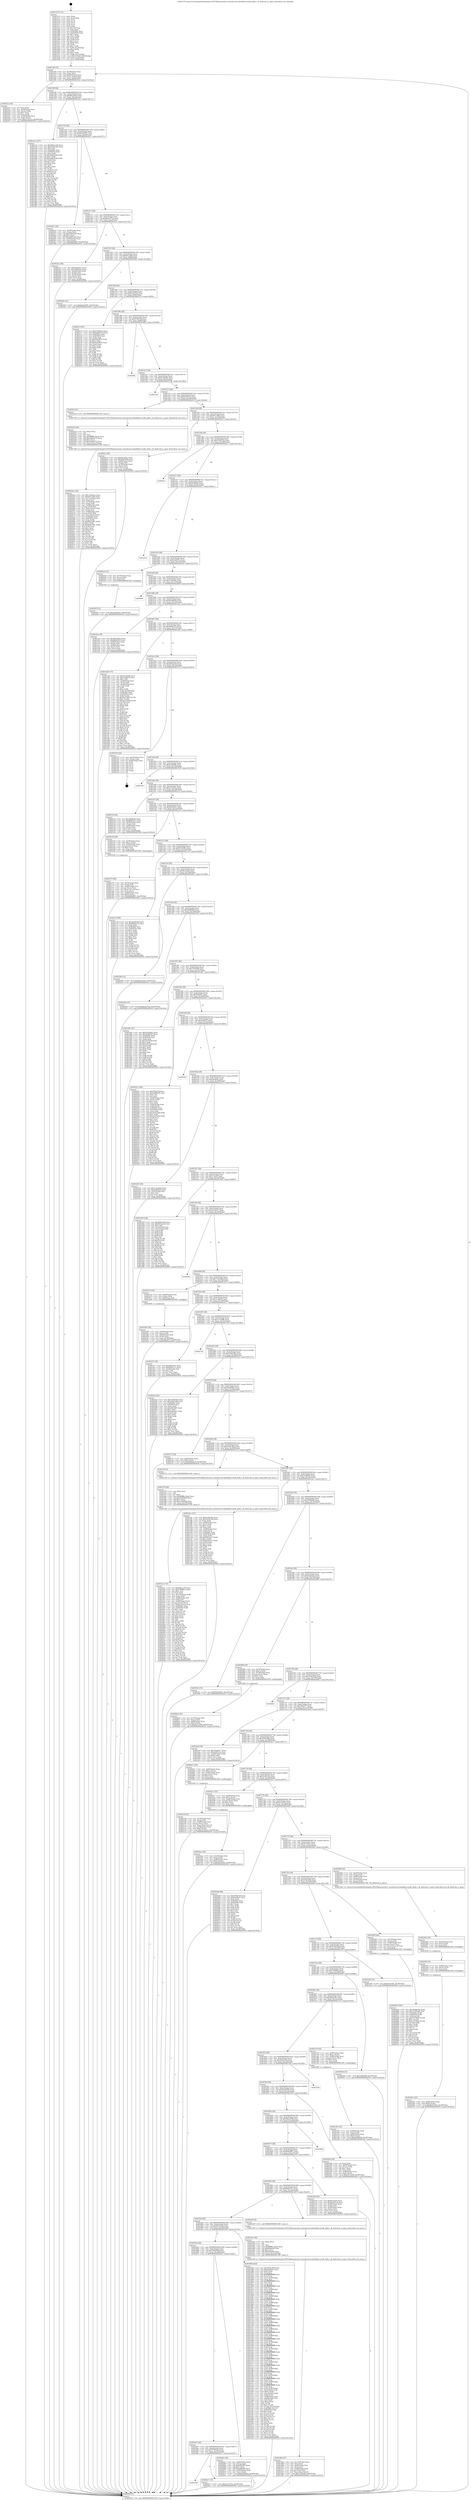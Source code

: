 digraph "0x401270" {
  label = "0x401270 (/mnt/c/Users/mathe/Desktop/tcc/POCII/binaries/extr_linuxdriversvideofbdevcorefb_defio.c_fb_deferred_io_open_Final-ollvm.out::main(0))"
  labelloc = "t"
  node[shape=record]

  Entry [label="",width=0.3,height=0.3,shape=circle,fillcolor=black,style=filled]
  "0x4012df" [label="{
     0x4012df [32]\l
     | [instrs]\l
     &nbsp;&nbsp;0x4012df \<+6\>: mov -0xc8(%rbp),%eax\l
     &nbsp;&nbsp;0x4012e5 \<+2\>: mov %eax,%ecx\l
     &nbsp;&nbsp;0x4012e7 \<+6\>: sub $0x8435c9a0,%ecx\l
     &nbsp;&nbsp;0x4012ed \<+6\>: mov %eax,-0xdc(%rbp)\l
     &nbsp;&nbsp;0x4012f3 \<+6\>: mov %ecx,-0xe0(%rbp)\l
     &nbsp;&nbsp;0x4012f9 \<+6\>: je 000000000040231a \<main+0x10aa\>\l
  }"]
  "0x40231a" [label="{
     0x40231a [34]\l
     | [instrs]\l
     &nbsp;&nbsp;0x40231a \<+2\>: xor %eax,%eax\l
     &nbsp;&nbsp;0x40231c \<+4\>: mov -0x58(%rbp),%rcx\l
     &nbsp;&nbsp;0x402320 \<+2\>: mov (%rcx),%edx\l
     &nbsp;&nbsp;0x402322 \<+3\>: sub $0x1,%eax\l
     &nbsp;&nbsp;0x402325 \<+2\>: sub %eax,%edx\l
     &nbsp;&nbsp;0x402327 \<+4\>: mov -0x58(%rbp),%rcx\l
     &nbsp;&nbsp;0x40232b \<+2\>: mov %edx,(%rcx)\l
     &nbsp;&nbsp;0x40232d \<+10\>: movl $0xee74a21e,-0xc8(%rbp)\l
     &nbsp;&nbsp;0x402337 \<+5\>: jmp 0000000000402934 \<main+0x16c4\>\l
  }"]
  "0x4012ff" [label="{
     0x4012ff [28]\l
     | [instrs]\l
     &nbsp;&nbsp;0x4012ff \<+5\>: jmp 0000000000401304 \<main+0x94\>\l
     &nbsp;&nbsp;0x401304 \<+6\>: mov -0xdc(%rbp),%eax\l
     &nbsp;&nbsp;0x40130a \<+5\>: sub $0x882ad523,%eax\l
     &nbsp;&nbsp;0x40130f \<+6\>: mov %eax,-0xe4(%rbp)\l
     &nbsp;&nbsp;0x401315 \<+6\>: je 0000000000401ee1 \<main+0xc71\>\l
  }"]
  Exit [label="",width=0.3,height=0.3,shape=circle,fillcolor=black,style=filled,peripheries=2]
  "0x401ee1" [label="{
     0x401ee1 [147]\l
     | [instrs]\l
     &nbsp;&nbsp;0x401ee1 \<+5\>: mov $0x666ca19b,%eax\l
     &nbsp;&nbsp;0x401ee6 \<+5\>: mov $0x22d41d43,%ecx\l
     &nbsp;&nbsp;0x401eeb \<+2\>: mov $0x1,%dl\l
     &nbsp;&nbsp;0x401eed \<+7\>: mov 0x40506c,%esi\l
     &nbsp;&nbsp;0x401ef4 \<+7\>: mov 0x405054,%edi\l
     &nbsp;&nbsp;0x401efb \<+3\>: mov %esi,%r8d\l
     &nbsp;&nbsp;0x401efe \<+7\>: sub $0x3a803e28,%r8d\l
     &nbsp;&nbsp;0x401f05 \<+4\>: sub $0x1,%r8d\l
     &nbsp;&nbsp;0x401f09 \<+7\>: add $0x3a803e28,%r8d\l
     &nbsp;&nbsp;0x401f10 \<+4\>: imul %r8d,%esi\l
     &nbsp;&nbsp;0x401f14 \<+3\>: and $0x1,%esi\l
     &nbsp;&nbsp;0x401f17 \<+3\>: cmp $0x0,%esi\l
     &nbsp;&nbsp;0x401f1a \<+4\>: sete %r9b\l
     &nbsp;&nbsp;0x401f1e \<+3\>: cmp $0xa,%edi\l
     &nbsp;&nbsp;0x401f21 \<+4\>: setl %r10b\l
     &nbsp;&nbsp;0x401f25 \<+3\>: mov %r9b,%r11b\l
     &nbsp;&nbsp;0x401f28 \<+4\>: xor $0xff,%r11b\l
     &nbsp;&nbsp;0x401f2c \<+3\>: mov %r10b,%bl\l
     &nbsp;&nbsp;0x401f2f \<+3\>: xor $0xff,%bl\l
     &nbsp;&nbsp;0x401f32 \<+3\>: xor $0x0,%dl\l
     &nbsp;&nbsp;0x401f35 \<+3\>: mov %r11b,%r14b\l
     &nbsp;&nbsp;0x401f38 \<+4\>: and $0x0,%r14b\l
     &nbsp;&nbsp;0x401f3c \<+3\>: and %dl,%r9b\l
     &nbsp;&nbsp;0x401f3f \<+3\>: mov %bl,%r15b\l
     &nbsp;&nbsp;0x401f42 \<+4\>: and $0x0,%r15b\l
     &nbsp;&nbsp;0x401f46 \<+3\>: and %dl,%r10b\l
     &nbsp;&nbsp;0x401f49 \<+3\>: or %r9b,%r14b\l
     &nbsp;&nbsp;0x401f4c \<+3\>: or %r10b,%r15b\l
     &nbsp;&nbsp;0x401f4f \<+3\>: xor %r15b,%r14b\l
     &nbsp;&nbsp;0x401f52 \<+3\>: or %bl,%r11b\l
     &nbsp;&nbsp;0x401f55 \<+4\>: xor $0xff,%r11b\l
     &nbsp;&nbsp;0x401f59 \<+3\>: or $0x0,%dl\l
     &nbsp;&nbsp;0x401f5c \<+3\>: and %dl,%r11b\l
     &nbsp;&nbsp;0x401f5f \<+3\>: or %r11b,%r14b\l
     &nbsp;&nbsp;0x401f62 \<+4\>: test $0x1,%r14b\l
     &nbsp;&nbsp;0x401f66 \<+3\>: cmovne %ecx,%eax\l
     &nbsp;&nbsp;0x401f69 \<+6\>: mov %eax,-0xc8(%rbp)\l
     &nbsp;&nbsp;0x401f6f \<+5\>: jmp 0000000000402934 \<main+0x16c4\>\l
  }"]
  "0x40131b" [label="{
     0x40131b [28]\l
     | [instrs]\l
     &nbsp;&nbsp;0x40131b \<+5\>: jmp 0000000000401320 \<main+0xb0\>\l
     &nbsp;&nbsp;0x401320 \<+6\>: mov -0xdc(%rbp),%eax\l
     &nbsp;&nbsp;0x401326 \<+5\>: sub $0x8a23d397,%eax\l
     &nbsp;&nbsp;0x40132b \<+6\>: mov %eax,-0xe8(%rbp)\l
     &nbsp;&nbsp;0x401331 \<+6\>: je 00000000004022e1 \<main+0x1071\>\l
  }"]
  "0x4025f3" [label="{
     0x4025f3 [15]\l
     | [instrs]\l
     &nbsp;&nbsp;0x4025f3 \<+10\>: movl $0x20c699e5,-0xc8(%rbp)\l
     &nbsp;&nbsp;0x4025fd \<+5\>: jmp 0000000000402934 \<main+0x16c4\>\l
  }"]
  "0x4022e1" [label="{
     0x4022e1 [42]\l
     | [instrs]\l
     &nbsp;&nbsp;0x4022e1 \<+4\>: mov -0x48(%rbp),%rax\l
     &nbsp;&nbsp;0x4022e5 \<+2\>: mov (%rax),%ecx\l
     &nbsp;&nbsp;0x4022e7 \<+6\>: sub $0xd3091dc0,%ecx\l
     &nbsp;&nbsp;0x4022ed \<+3\>: add $0x1,%ecx\l
     &nbsp;&nbsp;0x4022f0 \<+6\>: add $0xd3091dc0,%ecx\l
     &nbsp;&nbsp;0x4022f6 \<+4\>: mov -0x48(%rbp),%rax\l
     &nbsp;&nbsp;0x4022fa \<+2\>: mov %ecx,(%rax)\l
     &nbsp;&nbsp;0x4022fc \<+10\>: movl $0x68d6a867,-0xc8(%rbp)\l
     &nbsp;&nbsp;0x402306 \<+5\>: jmp 0000000000402934 \<main+0x16c4\>\l
  }"]
  "0x401337" [label="{
     0x401337 [28]\l
     | [instrs]\l
     &nbsp;&nbsp;0x401337 \<+5\>: jmp 000000000040133c \<main+0xcc\>\l
     &nbsp;&nbsp;0x40133c \<+6\>: mov -0xdc(%rbp),%eax\l
     &nbsp;&nbsp;0x401342 \<+5\>: sub $0x8bd147b2,%eax\l
     &nbsp;&nbsp;0x401347 \<+6\>: mov %eax,-0xec(%rbp)\l
     &nbsp;&nbsp;0x40134d \<+6\>: je 00000000004023ca \<main+0x115a\>\l
  }"]
  "0x401903" [label="{
     0x401903\l
  }", style=dashed]
  "0x4023ca" [label="{
     0x4023ca [36]\l
     | [instrs]\l
     &nbsp;&nbsp;0x4023ca \<+5\>: mov $0xbedd251c,%eax\l
     &nbsp;&nbsp;0x4023cf \<+5\>: mov $0x1d561bb3,%ecx\l
     &nbsp;&nbsp;0x4023d4 \<+4\>: mov -0x40(%rbp),%rdx\l
     &nbsp;&nbsp;0x4023d8 \<+2\>: mov (%rdx),%esi\l
     &nbsp;&nbsp;0x4023da \<+4\>: mov -0x78(%rbp),%rdx\l
     &nbsp;&nbsp;0x4023de \<+2\>: cmp (%rdx),%esi\l
     &nbsp;&nbsp;0x4023e0 \<+3\>: cmovl %ecx,%eax\l
     &nbsp;&nbsp;0x4023e3 \<+6\>: mov %eax,-0xc8(%rbp)\l
     &nbsp;&nbsp;0x4023e9 \<+5\>: jmp 0000000000402934 \<main+0x16c4\>\l
  }"]
  "0x401353" [label="{
     0x401353 [28]\l
     | [instrs]\l
     &nbsp;&nbsp;0x401353 \<+5\>: jmp 0000000000401358 \<main+0xe8\>\l
     &nbsp;&nbsp;0x401358 \<+6\>: mov -0xdc(%rbp),%eax\l
     &nbsp;&nbsp;0x40135e \<+5\>: sub $0x8cf1cdb4,%eax\l
     &nbsp;&nbsp;0x401363 \<+6\>: mov %eax,-0xf0(%rbp)\l
     &nbsp;&nbsp;0x401369 \<+6\>: je 00000000004022d2 \<main+0x1062\>\l
  }"]
  "0x4024c7" [label="{
     0x4024c7 [15]\l
     | [instrs]\l
     &nbsp;&nbsp;0x4024c7 \<+10\>: movl $0x4e7a315a,-0xc8(%rbp)\l
     &nbsp;&nbsp;0x4024d1 \<+5\>: jmp 0000000000402934 \<main+0x16c4\>\l
  }"]
  "0x4022d2" [label="{
     0x4022d2 [15]\l
     | [instrs]\l
     &nbsp;&nbsp;0x4022d2 \<+10\>: movl $0x8a23d397,-0xc8(%rbp)\l
     &nbsp;&nbsp;0x4022dc \<+5\>: jmp 0000000000402934 \<main+0x16c4\>\l
  }"]
  "0x40136f" [label="{
     0x40136f [28]\l
     | [instrs]\l
     &nbsp;&nbsp;0x40136f \<+5\>: jmp 0000000000401374 \<main+0x104\>\l
     &nbsp;&nbsp;0x401374 \<+6\>: mov -0xdc(%rbp),%eax\l
     &nbsp;&nbsp;0x40137a \<+5\>: sub $0x8d18d7e0,%eax\l
     &nbsp;&nbsp;0x40137f \<+6\>: mov %eax,-0xf4(%rbp)\l
     &nbsp;&nbsp;0x401385 \<+6\>: je 00000000004021c2 \<main+0xf52\>\l
  }"]
  "0x402463" [label="{
     0x402463 [100]\l
     | [instrs]\l
     &nbsp;&nbsp;0x402463 \<+5\>: mov $0x763d6344,%edx\l
     &nbsp;&nbsp;0x402468 \<+5\>: mov $0x75785adb,%esi\l
     &nbsp;&nbsp;0x40246d \<+8\>: mov 0x40506c,%r8d\l
     &nbsp;&nbsp;0x402475 \<+8\>: mov 0x405054,%r9d\l
     &nbsp;&nbsp;0x40247d \<+3\>: mov %r8d,%r10d\l
     &nbsp;&nbsp;0x402480 \<+7\>: sub $0x1e579bf0,%r10d\l
     &nbsp;&nbsp;0x402487 \<+4\>: sub $0x1,%r10d\l
     &nbsp;&nbsp;0x40248b \<+7\>: add $0x1e579bf0,%r10d\l
     &nbsp;&nbsp;0x402492 \<+4\>: imul %r10d,%r8d\l
     &nbsp;&nbsp;0x402496 \<+4\>: and $0x1,%r8d\l
     &nbsp;&nbsp;0x40249a \<+4\>: cmp $0x0,%r8d\l
     &nbsp;&nbsp;0x40249e \<+4\>: sete %r11b\l
     &nbsp;&nbsp;0x4024a2 \<+4\>: cmp $0xa,%r9d\l
     &nbsp;&nbsp;0x4024a6 \<+3\>: setl %bl\l
     &nbsp;&nbsp;0x4024a9 \<+3\>: mov %r11b,%r14b\l
     &nbsp;&nbsp;0x4024ac \<+3\>: and %bl,%r14b\l
     &nbsp;&nbsp;0x4024af \<+3\>: xor %bl,%r11b\l
     &nbsp;&nbsp;0x4024b2 \<+3\>: or %r11b,%r14b\l
     &nbsp;&nbsp;0x4024b5 \<+4\>: test $0x1,%r14b\l
     &nbsp;&nbsp;0x4024b9 \<+3\>: cmovne %esi,%edx\l
     &nbsp;&nbsp;0x4024bc \<+6\>: mov %edx,-0xc8(%rbp)\l
     &nbsp;&nbsp;0x4024c2 \<+5\>: jmp 0000000000402934 \<main+0x16c4\>\l
  }"]
  "0x4021c2" [label="{
     0x4021c2 [91]\l
     | [instrs]\l
     &nbsp;&nbsp;0x4021c2 \<+5\>: mov $0xc100e6ac,%eax\l
     &nbsp;&nbsp;0x4021c7 \<+5\>: mov $0xb204d119,%ecx\l
     &nbsp;&nbsp;0x4021cc \<+7\>: mov 0x40506c,%edx\l
     &nbsp;&nbsp;0x4021d3 \<+7\>: mov 0x405054,%esi\l
     &nbsp;&nbsp;0x4021da \<+2\>: mov %edx,%edi\l
     &nbsp;&nbsp;0x4021dc \<+6\>: sub $0x9eb34f7b,%edi\l
     &nbsp;&nbsp;0x4021e2 \<+3\>: sub $0x1,%edi\l
     &nbsp;&nbsp;0x4021e5 \<+6\>: add $0x9eb34f7b,%edi\l
     &nbsp;&nbsp;0x4021eb \<+3\>: imul %edi,%edx\l
     &nbsp;&nbsp;0x4021ee \<+3\>: and $0x1,%edx\l
     &nbsp;&nbsp;0x4021f1 \<+3\>: cmp $0x0,%edx\l
     &nbsp;&nbsp;0x4021f4 \<+4\>: sete %r8b\l
     &nbsp;&nbsp;0x4021f8 \<+3\>: cmp $0xa,%esi\l
     &nbsp;&nbsp;0x4021fb \<+4\>: setl %r9b\l
     &nbsp;&nbsp;0x4021ff \<+3\>: mov %r8b,%r10b\l
     &nbsp;&nbsp;0x402202 \<+3\>: and %r9b,%r10b\l
     &nbsp;&nbsp;0x402205 \<+3\>: xor %r9b,%r8b\l
     &nbsp;&nbsp;0x402208 \<+3\>: or %r8b,%r10b\l
     &nbsp;&nbsp;0x40220b \<+4\>: test $0x1,%r10b\l
     &nbsp;&nbsp;0x40220f \<+3\>: cmovne %ecx,%eax\l
     &nbsp;&nbsp;0x402212 \<+6\>: mov %eax,-0xc8(%rbp)\l
     &nbsp;&nbsp;0x402218 \<+5\>: jmp 0000000000402934 \<main+0x16c4\>\l
  }"]
  "0x40138b" [label="{
     0x40138b [28]\l
     | [instrs]\l
     &nbsp;&nbsp;0x40138b \<+5\>: jmp 0000000000401390 \<main+0x120\>\l
     &nbsp;&nbsp;0x401390 \<+6\>: mov -0xdc(%rbp),%eax\l
     &nbsp;&nbsp;0x401396 \<+5\>: sub $0x976fe7df,%eax\l
     &nbsp;&nbsp;0x40139b \<+6\>: mov %eax,-0xf8(%rbp)\l
     &nbsp;&nbsp;0x4013a1 \<+6\>: je 00000000004028fb \<main+0x168b\>\l
  }"]
  "0x4023b1" [label="{
     0x4023b1 [25]\l
     | [instrs]\l
     &nbsp;&nbsp;0x4023b1 \<+4\>: mov -0x40(%rbp),%rax\l
     &nbsp;&nbsp;0x4023b5 \<+6\>: movl $0x0,(%rax)\l
     &nbsp;&nbsp;0x4023bb \<+10\>: movl $0x8bd147b2,-0xc8(%rbp)\l
     &nbsp;&nbsp;0x4023c5 \<+5\>: jmp 0000000000402934 \<main+0x16c4\>\l
  }"]
  "0x4028fb" [label="{
     0x4028fb\l
  }", style=dashed]
  "0x4013a7" [label="{
     0x4013a7 [28]\l
     | [instrs]\l
     &nbsp;&nbsp;0x4013a7 \<+5\>: jmp 00000000004013ac \<main+0x13c\>\l
     &nbsp;&nbsp;0x4013ac \<+6\>: mov -0xdc(%rbp),%eax\l
     &nbsp;&nbsp;0x4013b2 \<+5\>: sub $0xb190ef42,%eax\l
     &nbsp;&nbsp;0x4013b7 \<+6\>: mov %eax,-0xfc(%rbp)\l
     &nbsp;&nbsp;0x4013bd \<+6\>: je 00000000004027db \<main+0x156b\>\l
  }"]
  "0x40239f" [label="{
     0x40239f [18]\l
     | [instrs]\l
     &nbsp;&nbsp;0x40239f \<+7\>: mov -0x88(%rbp),%rax\l
     &nbsp;&nbsp;0x4023a6 \<+3\>: mov (%rax),%rax\l
     &nbsp;&nbsp;0x4023a9 \<+3\>: mov %rax,%rdi\l
     &nbsp;&nbsp;0x4023ac \<+5\>: call 0000000000401030 \<free@plt\>\l
     | [calls]\l
     &nbsp;&nbsp;0x401030 \{1\} (unknown)\l
  }"]
  "0x4027db" [label="{
     0x4027db\l
  }", style=dashed]
  "0x4013c3" [label="{
     0x4013c3 [28]\l
     | [instrs]\l
     &nbsp;&nbsp;0x4013c3 \<+5\>: jmp 00000000004013c8 \<main+0x158\>\l
     &nbsp;&nbsp;0x4013c8 \<+6\>: mov -0xdc(%rbp),%eax\l
     &nbsp;&nbsp;0x4013ce \<+5\>: sub $0xb204d119,%eax\l
     &nbsp;&nbsp;0x4013d3 \<+6\>: mov %eax,-0x100(%rbp)\l
     &nbsp;&nbsp;0x4013d9 \<+6\>: je 000000000040221d \<main+0xfad\>\l
  }"]
  "0x40238d" [label="{
     0x40238d [18]\l
     | [instrs]\l
     &nbsp;&nbsp;0x40238d \<+7\>: mov -0xa0(%rbp),%rax\l
     &nbsp;&nbsp;0x402394 \<+3\>: mov (%rax),%rax\l
     &nbsp;&nbsp;0x402397 \<+3\>: mov %rax,%rdi\l
     &nbsp;&nbsp;0x40239a \<+5\>: call 0000000000401030 \<free@plt\>\l
     | [calls]\l
     &nbsp;&nbsp;0x401030 \{1\} (unknown)\l
  }"]
  "0x40221d" [label="{
     0x40221d [5]\l
     | [instrs]\l
     &nbsp;&nbsp;0x40221d \<+5\>: call 0000000000401160 \<next_i\>\l
     | [calls]\l
     &nbsp;&nbsp;0x401160 \{1\} (/mnt/c/Users/mathe/Desktop/tcc/POCII/binaries/extr_linuxdriversvideofbdevcorefb_defio.c_fb_deferred_io_open_Final-ollvm.out::next_i)\l
  }"]
  "0x4013df" [label="{
     0x4013df [28]\l
     | [instrs]\l
     &nbsp;&nbsp;0x4013df \<+5\>: jmp 00000000004013e4 \<main+0x174\>\l
     &nbsp;&nbsp;0x4013e4 \<+6\>: mov -0xdc(%rbp),%eax\l
     &nbsp;&nbsp;0x4013ea \<+5\>: sub $0xb57cc956,%eax\l
     &nbsp;&nbsp;0x4013ef \<+6\>: mov %eax,-0x104(%rbp)\l
     &nbsp;&nbsp;0x4013f5 \<+6\>: je 00000000004020c3 \<main+0xe53\>\l
  }"]
  "0x40224a" [label="{
     0x40224a [136]\l
     | [instrs]\l
     &nbsp;&nbsp;0x40224a \<+5\>: mov $0xc100e6ac,%ecx\l
     &nbsp;&nbsp;0x40224f \<+5\>: mov $0x8cf1cdb4,%edx\l
     &nbsp;&nbsp;0x402254 \<+6\>: mov -0x1cc(%rbp),%esi\l
     &nbsp;&nbsp;0x40225a \<+3\>: imul %eax,%esi\l
     &nbsp;&nbsp;0x40225d \<+4\>: mov -0x70(%rbp),%rdi\l
     &nbsp;&nbsp;0x402261 \<+3\>: mov (%rdi),%rdi\l
     &nbsp;&nbsp;0x402264 \<+4\>: mov -0x68(%rbp),%r8\l
     &nbsp;&nbsp;0x402268 \<+3\>: movslq (%r8),%r8\l
     &nbsp;&nbsp;0x40226b \<+4\>: mov (%rdi,%r8,8),%rdi\l
     &nbsp;&nbsp;0x40226f \<+3\>: mov (%rdi),%rdi\l
     &nbsp;&nbsp;0x402272 \<+4\>: mov -0x48(%rbp),%r8\l
     &nbsp;&nbsp;0x402276 \<+3\>: movslq (%r8),%r8\l
     &nbsp;&nbsp;0x402279 \<+4\>: mov %esi,(%rdi,%r8,4)\l
     &nbsp;&nbsp;0x40227d \<+7\>: mov 0x40506c,%eax\l
     &nbsp;&nbsp;0x402284 \<+7\>: mov 0x405054,%esi\l
     &nbsp;&nbsp;0x40228b \<+3\>: mov %eax,%r9d\l
     &nbsp;&nbsp;0x40228e \<+7\>: sub $0x69613f81,%r9d\l
     &nbsp;&nbsp;0x402295 \<+4\>: sub $0x1,%r9d\l
     &nbsp;&nbsp;0x402299 \<+7\>: add $0x69613f81,%r9d\l
     &nbsp;&nbsp;0x4022a0 \<+4\>: imul %r9d,%eax\l
     &nbsp;&nbsp;0x4022a4 \<+3\>: and $0x1,%eax\l
     &nbsp;&nbsp;0x4022a7 \<+3\>: cmp $0x0,%eax\l
     &nbsp;&nbsp;0x4022aa \<+4\>: sete %r10b\l
     &nbsp;&nbsp;0x4022ae \<+3\>: cmp $0xa,%esi\l
     &nbsp;&nbsp;0x4022b1 \<+4\>: setl %r11b\l
     &nbsp;&nbsp;0x4022b5 \<+3\>: mov %r10b,%bl\l
     &nbsp;&nbsp;0x4022b8 \<+3\>: and %r11b,%bl\l
     &nbsp;&nbsp;0x4022bb \<+3\>: xor %r11b,%r10b\l
     &nbsp;&nbsp;0x4022be \<+3\>: or %r10b,%bl\l
     &nbsp;&nbsp;0x4022c1 \<+3\>: test $0x1,%bl\l
     &nbsp;&nbsp;0x4022c4 \<+3\>: cmovne %edx,%ecx\l
     &nbsp;&nbsp;0x4022c7 \<+6\>: mov %ecx,-0xc8(%rbp)\l
     &nbsp;&nbsp;0x4022cd \<+5\>: jmp 0000000000402934 \<main+0x16c4\>\l
  }"]
  "0x4020c3" [label="{
     0x4020c3 [36]\l
     | [instrs]\l
     &nbsp;&nbsp;0x4020c3 \<+5\>: mov $0x4fc156cc,%eax\l
     &nbsp;&nbsp;0x4020c8 \<+5\>: mov $0x45f076d6,%ecx\l
     &nbsp;&nbsp;0x4020cd \<+4\>: mov -0x68(%rbp),%rdx\l
     &nbsp;&nbsp;0x4020d1 \<+2\>: mov (%rdx),%esi\l
     &nbsp;&nbsp;0x4020d3 \<+4\>: mov -0x78(%rbp),%rdx\l
     &nbsp;&nbsp;0x4020d7 \<+2\>: cmp (%rdx),%esi\l
     &nbsp;&nbsp;0x4020d9 \<+3\>: cmovl %ecx,%eax\l
     &nbsp;&nbsp;0x4020dc \<+6\>: mov %eax,-0xc8(%rbp)\l
     &nbsp;&nbsp;0x4020e2 \<+5\>: jmp 0000000000402934 \<main+0x16c4\>\l
  }"]
  "0x4013fb" [label="{
     0x4013fb [28]\l
     | [instrs]\l
     &nbsp;&nbsp;0x4013fb \<+5\>: jmp 0000000000401400 \<main+0x190\>\l
     &nbsp;&nbsp;0x401400 \<+6\>: mov -0xdc(%rbp),%eax\l
     &nbsp;&nbsp;0x401406 \<+5\>: sub $0xb70957e5,%eax\l
     &nbsp;&nbsp;0x40140b \<+6\>: mov %eax,-0x108(%rbp)\l
     &nbsp;&nbsp;0x401411 \<+6\>: je 0000000000402611 \<main+0x13a1\>\l
  }"]
  "0x402222" [label="{
     0x402222 [40]\l
     | [instrs]\l
     &nbsp;&nbsp;0x402222 \<+5\>: mov $0x2,%ecx\l
     &nbsp;&nbsp;0x402227 \<+1\>: cltd\l
     &nbsp;&nbsp;0x402228 \<+2\>: idiv %ecx\l
     &nbsp;&nbsp;0x40222a \<+6\>: imul $0xfffffffe,%edx,%ecx\l
     &nbsp;&nbsp;0x402230 \<+6\>: add $0xddbbab74,%ecx\l
     &nbsp;&nbsp;0x402236 \<+3\>: add $0x1,%ecx\l
     &nbsp;&nbsp;0x402239 \<+6\>: sub $0xddbbab74,%ecx\l
     &nbsp;&nbsp;0x40223f \<+6\>: mov %ecx,-0x1cc(%rbp)\l
     &nbsp;&nbsp;0x402245 \<+5\>: call 0000000000401160 \<next_i\>\l
     | [calls]\l
     &nbsp;&nbsp;0x401160 \{1\} (/mnt/c/Users/mathe/Desktop/tcc/POCII/binaries/extr_linuxdriversvideofbdevcorefb_defio.c_fb_deferred_io_open_Final-ollvm.out::next_i)\l
  }"]
  "0x402611" [label="{
     0x402611\l
  }", style=dashed]
  "0x401417" [label="{
     0x401417 [28]\l
     | [instrs]\l
     &nbsp;&nbsp;0x401417 \<+5\>: jmp 000000000040141c \<main+0x1ac\>\l
     &nbsp;&nbsp;0x40141c \<+6\>: mov -0xdc(%rbp),%eax\l
     &nbsp;&nbsp;0x401422 \<+5\>: sub $0xbd63fda9,%eax\l
     &nbsp;&nbsp;0x401427 \<+6\>: mov %eax,-0x10c(%rbp)\l
     &nbsp;&nbsp;0x40142d \<+6\>: je 0000000000401b51 \<main+0x8e1\>\l
  }"]
  "0x402170" [label="{
     0x402170 [46]\l
     | [instrs]\l
     &nbsp;&nbsp;0x402170 \<+4\>: mov -0x70(%rbp),%rdi\l
     &nbsp;&nbsp;0x402174 \<+3\>: mov (%rdi),%rdi\l
     &nbsp;&nbsp;0x402177 \<+4\>: mov -0x68(%rbp),%rcx\l
     &nbsp;&nbsp;0x40217b \<+3\>: movslq (%rcx),%rcx\l
     &nbsp;&nbsp;0x40217e \<+4\>: mov (%rdi,%rcx,8),%rcx\l
     &nbsp;&nbsp;0x402182 \<+3\>: mov %rax,(%rcx)\l
     &nbsp;&nbsp;0x402185 \<+4\>: mov -0x48(%rbp),%rax\l
     &nbsp;&nbsp;0x402189 \<+6\>: movl $0x0,(%rax)\l
     &nbsp;&nbsp;0x40218f \<+10\>: movl $0x68d6a867,-0xc8(%rbp)\l
     &nbsp;&nbsp;0x402199 \<+5\>: jmp 0000000000402934 \<main+0x16c4\>\l
  }"]
  "0x401b51" [label="{
     0x401b51\l
  }", style=dashed]
  "0x401433" [label="{
     0x401433 [28]\l
     | [instrs]\l
     &nbsp;&nbsp;0x401433 \<+5\>: jmp 0000000000401438 \<main+0x1c8\>\l
     &nbsp;&nbsp;0x401438 \<+6\>: mov -0xdc(%rbp),%eax\l
     &nbsp;&nbsp;0x40143e \<+5\>: sub $0xbedd251c,%eax\l
     &nbsp;&nbsp;0x401443 \<+6\>: mov %eax,-0x110(%rbp)\l
     &nbsp;&nbsp;0x401449 \<+6\>: je 00000000004025e4 \<main+0x1374\>\l
  }"]
  "0x402104" [label="{
     0x402104 [43]\l
     | [instrs]\l
     &nbsp;&nbsp;0x402104 \<+4\>: mov -0x70(%rbp),%rdi\l
     &nbsp;&nbsp;0x402108 \<+3\>: mov (%rdi),%rdi\l
     &nbsp;&nbsp;0x40210b \<+4\>: mov -0x68(%rbp),%rcx\l
     &nbsp;&nbsp;0x40210f \<+3\>: movslq (%rcx),%rcx\l
     &nbsp;&nbsp;0x402112 \<+4\>: mov %rax,(%rdi,%rcx,8)\l
     &nbsp;&nbsp;0x402116 \<+4\>: mov -0x58(%rbp),%rax\l
     &nbsp;&nbsp;0x40211a \<+6\>: movl $0x0,(%rax)\l
     &nbsp;&nbsp;0x402120 \<+10\>: movl $0xee74a21e,-0xc8(%rbp)\l
     &nbsp;&nbsp;0x40212a \<+5\>: jmp 0000000000402934 \<main+0x16c4\>\l
  }"]
  "0x4025e4" [label="{
     0x4025e4 [15]\l
     | [instrs]\l
     &nbsp;&nbsp;0x4025e4 \<+4\>: mov -0x70(%rbp),%rax\l
     &nbsp;&nbsp;0x4025e8 \<+3\>: mov (%rax),%rax\l
     &nbsp;&nbsp;0x4025eb \<+3\>: mov %rax,%rdi\l
     &nbsp;&nbsp;0x4025ee \<+5\>: call 0000000000401030 \<free@plt\>\l
     | [calls]\l
     &nbsp;&nbsp;0x401030 \{1\} (unknown)\l
  }"]
  "0x40144f" [label="{
     0x40144f [28]\l
     | [instrs]\l
     &nbsp;&nbsp;0x40144f \<+5\>: jmp 0000000000401454 \<main+0x1e4\>\l
     &nbsp;&nbsp;0x401454 \<+6\>: mov -0xdc(%rbp),%eax\l
     &nbsp;&nbsp;0x40145a \<+5\>: sub $0xc100e6ac,%eax\l
     &nbsp;&nbsp;0x40145f \<+6\>: mov %eax,-0x114(%rbp)\l
     &nbsp;&nbsp;0x401465 \<+6\>: je 0000000000402869 \<main+0x15f9\>\l
  }"]
  "0x4020a3" [label="{
     0x4020a3 [32]\l
     | [instrs]\l
     &nbsp;&nbsp;0x4020a3 \<+4\>: mov -0x70(%rbp),%rdi\l
     &nbsp;&nbsp;0x4020a7 \<+3\>: mov %rax,(%rdi)\l
     &nbsp;&nbsp;0x4020aa \<+4\>: mov -0x68(%rbp),%rax\l
     &nbsp;&nbsp;0x4020ae \<+6\>: movl $0x0,(%rax)\l
     &nbsp;&nbsp;0x4020b4 \<+10\>: movl $0xb57cc956,-0xc8(%rbp)\l
     &nbsp;&nbsp;0x4020be \<+5\>: jmp 0000000000402934 \<main+0x16c4\>\l
  }"]
  "0x402869" [label="{
     0x402869\l
  }", style=dashed]
  "0x40146b" [label="{
     0x40146b [28]\l
     | [instrs]\l
     &nbsp;&nbsp;0x40146b \<+5\>: jmp 0000000000401470 \<main+0x200\>\l
     &nbsp;&nbsp;0x401470 \<+6\>: mov -0xdc(%rbp),%eax\l
     &nbsp;&nbsp;0x401476 \<+5\>: sub $0xd4186d3d,%eax\l
     &nbsp;&nbsp;0x40147b \<+6\>: mov %eax,-0x118(%rbp)\l
     &nbsp;&nbsp;0x401481 \<+6\>: je 0000000000401eba \<main+0xc4a\>\l
  }"]
  "0x4018e7" [label="{
     0x4018e7 [28]\l
     | [instrs]\l
     &nbsp;&nbsp;0x4018e7 \<+5\>: jmp 00000000004018ec \<main+0x67c\>\l
     &nbsp;&nbsp;0x4018ec \<+6\>: mov -0xdc(%rbp),%eax\l
     &nbsp;&nbsp;0x4018f2 \<+5\>: sub $0x75785adb,%eax\l
     &nbsp;&nbsp;0x4018f7 \<+6\>: mov %eax,-0x1bc(%rbp)\l
     &nbsp;&nbsp;0x4018fd \<+6\>: je 00000000004024c7 \<main+0x1257\>\l
  }"]
  "0x401eba" [label="{
     0x401eba [39]\l
     | [instrs]\l
     &nbsp;&nbsp;0x401eba \<+5\>: mov $0x2da6d22a,%eax\l
     &nbsp;&nbsp;0x401ebf \<+5\>: mov $0x882ad523,%ecx\l
     &nbsp;&nbsp;0x401ec4 \<+4\>: mov -0x80(%rbp),%rdx\l
     &nbsp;&nbsp;0x401ec8 \<+2\>: mov (%rdx),%esi\l
     &nbsp;&nbsp;0x401eca \<+7\>: mov -0x90(%rbp),%rdx\l
     &nbsp;&nbsp;0x401ed1 \<+2\>: cmp (%rdx),%esi\l
     &nbsp;&nbsp;0x401ed3 \<+3\>: cmovl %ecx,%eax\l
     &nbsp;&nbsp;0x401ed6 \<+6\>: mov %eax,-0xc8(%rbp)\l
     &nbsp;&nbsp;0x401edc \<+5\>: jmp 0000000000402934 \<main+0x16c4\>\l
  }"]
  "0x401487" [label="{
     0x401487 [28]\l
     | [instrs]\l
     &nbsp;&nbsp;0x401487 \<+5\>: jmp 000000000040148c \<main+0x21c\>\l
     &nbsp;&nbsp;0x40148c \<+6\>: mov -0xdc(%rbp),%eax\l
     &nbsp;&nbsp;0x401492 \<+5\>: sub $0xd48dc152,%eax\l
     &nbsp;&nbsp;0x401497 \<+6\>: mov %eax,-0x11c(%rbp)\l
     &nbsp;&nbsp;0x40149d \<+6\>: je 0000000000401c66 \<main+0x9f6\>\l
  }"]
  "0x40205c" [label="{
     0x40205c [42]\l
     | [instrs]\l
     &nbsp;&nbsp;0x40205c \<+4\>: mov -0x80(%rbp),%rax\l
     &nbsp;&nbsp;0x402060 \<+2\>: mov (%rax),%ecx\l
     &nbsp;&nbsp;0x402062 \<+6\>: sub $0xef002ff2,%ecx\l
     &nbsp;&nbsp;0x402068 \<+3\>: add $0x1,%ecx\l
     &nbsp;&nbsp;0x40206b \<+6\>: add $0xef002ff2,%ecx\l
     &nbsp;&nbsp;0x402071 \<+4\>: mov -0x80(%rbp),%rax\l
     &nbsp;&nbsp;0x402075 \<+2\>: mov %ecx,(%rax)\l
     &nbsp;&nbsp;0x402077 \<+10\>: movl $0xd4186d3d,-0xc8(%rbp)\l
     &nbsp;&nbsp;0x402081 \<+5\>: jmp 0000000000402934 \<main+0x16c4\>\l
  }"]
  "0x401c66" [label="{
     0x401c66 [177]\l
     | [instrs]\l
     &nbsp;&nbsp;0x401c66 \<+5\>: mov $0xdeaf434b,%eax\l
     &nbsp;&nbsp;0x401c6b \<+5\>: mov $0x11afbf10,%ecx\l
     &nbsp;&nbsp;0x401c70 \<+2\>: mov $0x1,%dl\l
     &nbsp;&nbsp;0x401c72 \<+7\>: mov -0x98(%rbp),%rsi\l
     &nbsp;&nbsp;0x401c79 \<+2\>: mov (%rsi),%edi\l
     &nbsp;&nbsp;0x401c7b \<+7\>: mov -0xa8(%rbp),%rsi\l
     &nbsp;&nbsp;0x401c82 \<+2\>: cmp (%rsi),%edi\l
     &nbsp;&nbsp;0x401c84 \<+4\>: setl %r8b\l
     &nbsp;&nbsp;0x401c88 \<+4\>: and $0x1,%r8b\l
     &nbsp;&nbsp;0x401c8c \<+4\>: mov %r8b,-0x29(%rbp)\l
     &nbsp;&nbsp;0x401c90 \<+7\>: mov 0x40506c,%edi\l
     &nbsp;&nbsp;0x401c97 \<+8\>: mov 0x405054,%r9d\l
     &nbsp;&nbsp;0x401c9f \<+3\>: mov %edi,%r10d\l
     &nbsp;&nbsp;0x401ca2 \<+7\>: sub $0xf2e27809,%r10d\l
     &nbsp;&nbsp;0x401ca9 \<+4\>: sub $0x1,%r10d\l
     &nbsp;&nbsp;0x401cad \<+7\>: add $0xf2e27809,%r10d\l
     &nbsp;&nbsp;0x401cb4 \<+4\>: imul %r10d,%edi\l
     &nbsp;&nbsp;0x401cb8 \<+3\>: and $0x1,%edi\l
     &nbsp;&nbsp;0x401cbb \<+3\>: cmp $0x0,%edi\l
     &nbsp;&nbsp;0x401cbe \<+4\>: sete %r8b\l
     &nbsp;&nbsp;0x401cc2 \<+4\>: cmp $0xa,%r9d\l
     &nbsp;&nbsp;0x401cc6 \<+4\>: setl %r11b\l
     &nbsp;&nbsp;0x401cca \<+3\>: mov %r8b,%bl\l
     &nbsp;&nbsp;0x401ccd \<+3\>: xor $0xff,%bl\l
     &nbsp;&nbsp;0x401cd0 \<+3\>: mov %r11b,%r14b\l
     &nbsp;&nbsp;0x401cd3 \<+4\>: xor $0xff,%r14b\l
     &nbsp;&nbsp;0x401cd7 \<+3\>: xor $0x0,%dl\l
     &nbsp;&nbsp;0x401cda \<+3\>: mov %bl,%r15b\l
     &nbsp;&nbsp;0x401cdd \<+4\>: and $0x0,%r15b\l
     &nbsp;&nbsp;0x401ce1 \<+3\>: and %dl,%r8b\l
     &nbsp;&nbsp;0x401ce4 \<+3\>: mov %r14b,%r12b\l
     &nbsp;&nbsp;0x401ce7 \<+4\>: and $0x0,%r12b\l
     &nbsp;&nbsp;0x401ceb \<+3\>: and %dl,%r11b\l
     &nbsp;&nbsp;0x401cee \<+3\>: or %r8b,%r15b\l
     &nbsp;&nbsp;0x401cf1 \<+3\>: or %r11b,%r12b\l
     &nbsp;&nbsp;0x401cf4 \<+3\>: xor %r12b,%r15b\l
     &nbsp;&nbsp;0x401cf7 \<+3\>: or %r14b,%bl\l
     &nbsp;&nbsp;0x401cfa \<+3\>: xor $0xff,%bl\l
     &nbsp;&nbsp;0x401cfd \<+3\>: or $0x0,%dl\l
     &nbsp;&nbsp;0x401d00 \<+2\>: and %dl,%bl\l
     &nbsp;&nbsp;0x401d02 \<+3\>: or %bl,%r15b\l
     &nbsp;&nbsp;0x401d05 \<+4\>: test $0x1,%r15b\l
     &nbsp;&nbsp;0x401d09 \<+3\>: cmovne %ecx,%eax\l
     &nbsp;&nbsp;0x401d0c \<+6\>: mov %eax,-0xc8(%rbp)\l
     &nbsp;&nbsp;0x401d12 \<+5\>: jmp 0000000000402934 \<main+0x16c4\>\l
  }"]
  "0x4014a3" [label="{
     0x4014a3 [28]\l
     | [instrs]\l
     &nbsp;&nbsp;0x4014a3 \<+5\>: jmp 00000000004014a8 \<main+0x238\>\l
     &nbsp;&nbsp;0x4014a8 \<+6\>: mov -0xdc(%rbp),%eax\l
     &nbsp;&nbsp;0x4014ae \<+5\>: sub $0xdd50ae19,%eax\l
     &nbsp;&nbsp;0x4014b3 \<+6\>: mov %eax,-0x120(%rbp)\l
     &nbsp;&nbsp;0x4014b9 \<+6\>: je 0000000000402753 \<main+0x14e3\>\l
  }"]
  "0x401fa1" [label="{
     0x401fa1 [172]\l
     | [instrs]\l
     &nbsp;&nbsp;0x401fa1 \<+5\>: mov $0x666ca19b,%ecx\l
     &nbsp;&nbsp;0x401fa6 \<+5\>: mov $0x5784f8ca,%edx\l
     &nbsp;&nbsp;0x401fab \<+3\>: mov $0x1,%sil\l
     &nbsp;&nbsp;0x401fae \<+2\>: xor %edi,%edi\l
     &nbsp;&nbsp;0x401fb0 \<+7\>: mov -0x1c8(%rbp),%r8d\l
     &nbsp;&nbsp;0x401fb7 \<+4\>: imul %eax,%r8d\l
     &nbsp;&nbsp;0x401fbb \<+7\>: mov -0x88(%rbp),%r9\l
     &nbsp;&nbsp;0x401fc2 \<+3\>: mov (%r9),%r9\l
     &nbsp;&nbsp;0x401fc5 \<+4\>: mov -0x80(%rbp),%r10\l
     &nbsp;&nbsp;0x401fc9 \<+3\>: movslq (%r10),%r10\l
     &nbsp;&nbsp;0x401fcc \<+4\>: mov %r8d,(%r9,%r10,4)\l
     &nbsp;&nbsp;0x401fd0 \<+7\>: mov 0x40506c,%eax\l
     &nbsp;&nbsp;0x401fd7 \<+8\>: mov 0x405054,%r8d\l
     &nbsp;&nbsp;0x401fdf \<+3\>: sub $0x1,%edi\l
     &nbsp;&nbsp;0x401fe2 \<+3\>: mov %eax,%r11d\l
     &nbsp;&nbsp;0x401fe5 \<+3\>: add %edi,%r11d\l
     &nbsp;&nbsp;0x401fe8 \<+4\>: imul %r11d,%eax\l
     &nbsp;&nbsp;0x401fec \<+3\>: and $0x1,%eax\l
     &nbsp;&nbsp;0x401fef \<+3\>: cmp $0x0,%eax\l
     &nbsp;&nbsp;0x401ff2 \<+3\>: sete %bl\l
     &nbsp;&nbsp;0x401ff5 \<+4\>: cmp $0xa,%r8d\l
     &nbsp;&nbsp;0x401ff9 \<+4\>: setl %r14b\l
     &nbsp;&nbsp;0x401ffd \<+3\>: mov %bl,%r15b\l
     &nbsp;&nbsp;0x402000 \<+4\>: xor $0xff,%r15b\l
     &nbsp;&nbsp;0x402004 \<+3\>: mov %r14b,%r12b\l
     &nbsp;&nbsp;0x402007 \<+4\>: xor $0xff,%r12b\l
     &nbsp;&nbsp;0x40200b \<+4\>: xor $0x1,%sil\l
     &nbsp;&nbsp;0x40200f \<+3\>: mov %r15b,%r13b\l
     &nbsp;&nbsp;0x402012 \<+4\>: and $0xff,%r13b\l
     &nbsp;&nbsp;0x402016 \<+3\>: and %sil,%bl\l
     &nbsp;&nbsp;0x402019 \<+3\>: mov %r12b,%al\l
     &nbsp;&nbsp;0x40201c \<+2\>: and $0xff,%al\l
     &nbsp;&nbsp;0x40201e \<+3\>: and %sil,%r14b\l
     &nbsp;&nbsp;0x402021 \<+3\>: or %bl,%r13b\l
     &nbsp;&nbsp;0x402024 \<+3\>: or %r14b,%al\l
     &nbsp;&nbsp;0x402027 \<+3\>: xor %al,%r13b\l
     &nbsp;&nbsp;0x40202a \<+3\>: or %r12b,%r15b\l
     &nbsp;&nbsp;0x40202d \<+4\>: xor $0xff,%r15b\l
     &nbsp;&nbsp;0x402031 \<+4\>: or $0x1,%sil\l
     &nbsp;&nbsp;0x402035 \<+3\>: and %sil,%r15b\l
     &nbsp;&nbsp;0x402038 \<+3\>: or %r15b,%r13b\l
     &nbsp;&nbsp;0x40203b \<+4\>: test $0x1,%r13b\l
     &nbsp;&nbsp;0x40203f \<+3\>: cmovne %edx,%ecx\l
     &nbsp;&nbsp;0x402042 \<+6\>: mov %ecx,-0xc8(%rbp)\l
     &nbsp;&nbsp;0x402048 \<+5\>: jmp 0000000000402934 \<main+0x16c4\>\l
  }"]
  "0x402753" [label="{
     0x402753 [24]\l
     | [instrs]\l
     &nbsp;&nbsp;0x402753 \<+7\>: mov -0xc0(%rbp),%rax\l
     &nbsp;&nbsp;0x40275a \<+2\>: mov (%rax),%eax\l
     &nbsp;&nbsp;0x40275c \<+4\>: lea -0x28(%rbp),%rsp\l
     &nbsp;&nbsp;0x402760 \<+1\>: pop %rbx\l
     &nbsp;&nbsp;0x402761 \<+2\>: pop %r12\l
     &nbsp;&nbsp;0x402763 \<+2\>: pop %r13\l
     &nbsp;&nbsp;0x402765 \<+2\>: pop %r14\l
     &nbsp;&nbsp;0x402767 \<+2\>: pop %r15\l
     &nbsp;&nbsp;0x402769 \<+1\>: pop %rbp\l
     &nbsp;&nbsp;0x40276a \<+1\>: ret\l
  }"]
  "0x4014bf" [label="{
     0x4014bf [28]\l
     | [instrs]\l
     &nbsp;&nbsp;0x4014bf \<+5\>: jmp 00000000004014c4 \<main+0x254\>\l
     &nbsp;&nbsp;0x4014c4 \<+6\>: mov -0xdc(%rbp),%eax\l
     &nbsp;&nbsp;0x4014ca \<+5\>: sub $0xdeaf434b,%eax\l
     &nbsp;&nbsp;0x4014cf \<+6\>: mov %eax,-0x124(%rbp)\l
     &nbsp;&nbsp;0x4014d5 \<+6\>: je 00000000004027b0 \<main+0x1540\>\l
  }"]
  "0x401f79" [label="{
     0x401f79 [40]\l
     | [instrs]\l
     &nbsp;&nbsp;0x401f79 \<+5\>: mov $0x2,%ecx\l
     &nbsp;&nbsp;0x401f7e \<+1\>: cltd\l
     &nbsp;&nbsp;0x401f7f \<+2\>: idiv %ecx\l
     &nbsp;&nbsp;0x401f81 \<+6\>: imul $0xfffffffe,%edx,%ecx\l
     &nbsp;&nbsp;0x401f87 \<+6\>: sub $0xc3eb98d0,%ecx\l
     &nbsp;&nbsp;0x401f8d \<+3\>: add $0x1,%ecx\l
     &nbsp;&nbsp;0x401f90 \<+6\>: add $0xc3eb98d0,%ecx\l
     &nbsp;&nbsp;0x401f96 \<+6\>: mov %ecx,-0x1c8(%rbp)\l
     &nbsp;&nbsp;0x401f9c \<+5\>: call 0000000000401160 \<next_i\>\l
     | [calls]\l
     &nbsp;&nbsp;0x401160 \{1\} (/mnt/c/Users/mathe/Desktop/tcc/POCII/binaries/extr_linuxdriversvideofbdevcorefb_defio.c_fb_deferred_io_open_Final-ollvm.out::next_i)\l
  }"]
  "0x4027b0" [label="{
     0x4027b0\l
  }", style=dashed]
  "0x4014db" [label="{
     0x4014db [28]\l
     | [instrs]\l
     &nbsp;&nbsp;0x4014db \<+5\>: jmp 00000000004014e0 \<main+0x270\>\l
     &nbsp;&nbsp;0x4014e0 \<+6\>: mov -0xdc(%rbp),%eax\l
     &nbsp;&nbsp;0x4014e6 \<+5\>: sub $0xee74a21e,%eax\l
     &nbsp;&nbsp;0x4014eb \<+6\>: mov %eax,-0x128(%rbp)\l
     &nbsp;&nbsp;0x4014f1 \<+6\>: je 000000000040212f \<main+0xebf\>\l
  }"]
  "0x401e97" [label="{
     0x401e97 [35]\l
     | [instrs]\l
     &nbsp;&nbsp;0x401e97 \<+7\>: mov -0x88(%rbp),%rdi\l
     &nbsp;&nbsp;0x401e9e \<+3\>: mov %rax,(%rdi)\l
     &nbsp;&nbsp;0x401ea1 \<+4\>: mov -0x80(%rbp),%rax\l
     &nbsp;&nbsp;0x401ea5 \<+6\>: movl $0x0,(%rax)\l
     &nbsp;&nbsp;0x401eab \<+10\>: movl $0xd4186d3d,-0xc8(%rbp)\l
     &nbsp;&nbsp;0x401eb5 \<+5\>: jmp 0000000000402934 \<main+0x16c4\>\l
  }"]
  "0x40212f" [label="{
     0x40212f [36]\l
     | [instrs]\l
     &nbsp;&nbsp;0x40212f \<+5\>: mov $0x286865fe,%eax\l
     &nbsp;&nbsp;0x402134 \<+5\>: mov $0xf604a0c1,%ecx\l
     &nbsp;&nbsp;0x402139 \<+4\>: mov -0x58(%rbp),%rdx\l
     &nbsp;&nbsp;0x40213d \<+2\>: mov (%rdx),%esi\l
     &nbsp;&nbsp;0x40213f \<+4\>: mov -0x60(%rbp),%rdx\l
     &nbsp;&nbsp;0x402143 \<+2\>: cmp (%rdx),%esi\l
     &nbsp;&nbsp;0x402145 \<+3\>: cmovl %ecx,%eax\l
     &nbsp;&nbsp;0x402148 \<+6\>: mov %eax,-0xc8(%rbp)\l
     &nbsp;&nbsp;0x40214e \<+5\>: jmp 0000000000402934 \<main+0x16c4\>\l
  }"]
  "0x4014f7" [label="{
     0x4014f7 [28]\l
     | [instrs]\l
     &nbsp;&nbsp;0x4014f7 \<+5\>: jmp 00000000004014fc \<main+0x28c\>\l
     &nbsp;&nbsp;0x4014fc \<+6\>: mov -0xdc(%rbp),%eax\l
     &nbsp;&nbsp;0x401502 \<+5\>: sub $0xf604a0c1,%eax\l
     &nbsp;&nbsp;0x401507 \<+6\>: mov %eax,-0x12c(%rbp)\l
     &nbsp;&nbsp;0x40150d \<+6\>: je 0000000000402153 \<main+0xee3\>\l
  }"]
  "0x401d62" [label="{
     0x401d62 [47]\l
     | [instrs]\l
     &nbsp;&nbsp;0x401d62 \<+6\>: mov -0x1c4(%rbp),%ecx\l
     &nbsp;&nbsp;0x401d68 \<+3\>: imul %eax,%ecx\l
     &nbsp;&nbsp;0x401d6b \<+7\>: mov -0xa0(%rbp),%rsi\l
     &nbsp;&nbsp;0x401d72 \<+3\>: mov (%rsi),%rsi\l
     &nbsp;&nbsp;0x401d75 \<+7\>: mov -0x98(%rbp),%rdi\l
     &nbsp;&nbsp;0x401d7c \<+3\>: movslq (%rdi),%rdi\l
     &nbsp;&nbsp;0x401d7f \<+3\>: mov %ecx,(%rsi,%rdi,4)\l
     &nbsp;&nbsp;0x401d82 \<+10\>: movl $0x7553548,-0xc8(%rbp)\l
     &nbsp;&nbsp;0x401d8c \<+5\>: jmp 0000000000402934 \<main+0x16c4\>\l
  }"]
  "0x402153" [label="{
     0x402153 [29]\l
     | [instrs]\l
     &nbsp;&nbsp;0x402153 \<+4\>: mov -0x50(%rbp),%rax\l
     &nbsp;&nbsp;0x402157 \<+6\>: movl $0x1,(%rax)\l
     &nbsp;&nbsp;0x40215d \<+4\>: mov -0x50(%rbp),%rax\l
     &nbsp;&nbsp;0x402161 \<+3\>: movslq (%rax),%rax\l
     &nbsp;&nbsp;0x402164 \<+4\>: shl $0x2,%rax\l
     &nbsp;&nbsp;0x402168 \<+3\>: mov %rax,%rdi\l
     &nbsp;&nbsp;0x40216b \<+5\>: call 0000000000401050 \<malloc@plt\>\l
     | [calls]\l
     &nbsp;&nbsp;0x401050 \{1\} (unknown)\l
  }"]
  "0x401513" [label="{
     0x401513 [28]\l
     | [instrs]\l
     &nbsp;&nbsp;0x401513 \<+5\>: jmp 0000000000401518 \<main+0x2a8\>\l
     &nbsp;&nbsp;0x401518 \<+6\>: mov -0xdc(%rbp),%eax\l
     &nbsp;&nbsp;0x40151e \<+5\>: sub $0xf6105381,%eax\l
     &nbsp;&nbsp;0x401523 \<+6\>: mov %eax,-0x130(%rbp)\l
     &nbsp;&nbsp;0x401529 \<+6\>: je 0000000000401c10 \<main+0x9a0\>\l
  }"]
  "0x401d3a" [label="{
     0x401d3a [40]\l
     | [instrs]\l
     &nbsp;&nbsp;0x401d3a \<+5\>: mov $0x2,%ecx\l
     &nbsp;&nbsp;0x401d3f \<+1\>: cltd\l
     &nbsp;&nbsp;0x401d40 \<+2\>: idiv %ecx\l
     &nbsp;&nbsp;0x401d42 \<+6\>: imul $0xfffffffe,%edx,%ecx\l
     &nbsp;&nbsp;0x401d48 \<+6\>: sub $0xf64adcf0,%ecx\l
     &nbsp;&nbsp;0x401d4e \<+3\>: add $0x1,%ecx\l
     &nbsp;&nbsp;0x401d51 \<+6\>: add $0xf64adcf0,%ecx\l
     &nbsp;&nbsp;0x401d57 \<+6\>: mov %ecx,-0x1c4(%rbp)\l
     &nbsp;&nbsp;0x401d5d \<+5\>: call 0000000000401160 \<next_i\>\l
     | [calls]\l
     &nbsp;&nbsp;0x401160 \{1\} (/mnt/c/Users/mathe/Desktop/tcc/POCII/binaries/extr_linuxdriversvideofbdevcorefb_defio.c_fb_deferred_io_open_Final-ollvm.out::next_i)\l
  }"]
  "0x401c10" [label="{
     0x401c10 [86]\l
     | [instrs]\l
     &nbsp;&nbsp;0x401c10 \<+5\>: mov $0xdeaf434b,%eax\l
     &nbsp;&nbsp;0x401c15 \<+5\>: mov $0xd48dc152,%ecx\l
     &nbsp;&nbsp;0x401c1a \<+2\>: xor %edx,%edx\l
     &nbsp;&nbsp;0x401c1c \<+7\>: mov 0x40506c,%esi\l
     &nbsp;&nbsp;0x401c23 \<+7\>: mov 0x405054,%edi\l
     &nbsp;&nbsp;0x401c2a \<+3\>: sub $0x1,%edx\l
     &nbsp;&nbsp;0x401c2d \<+3\>: mov %esi,%r8d\l
     &nbsp;&nbsp;0x401c30 \<+3\>: add %edx,%r8d\l
     &nbsp;&nbsp;0x401c33 \<+4\>: imul %r8d,%esi\l
     &nbsp;&nbsp;0x401c37 \<+3\>: and $0x1,%esi\l
     &nbsp;&nbsp;0x401c3a \<+3\>: cmp $0x0,%esi\l
     &nbsp;&nbsp;0x401c3d \<+4\>: sete %r9b\l
     &nbsp;&nbsp;0x401c41 \<+3\>: cmp $0xa,%edi\l
     &nbsp;&nbsp;0x401c44 \<+4\>: setl %r10b\l
     &nbsp;&nbsp;0x401c48 \<+3\>: mov %r9b,%r11b\l
     &nbsp;&nbsp;0x401c4b \<+3\>: and %r10b,%r11b\l
     &nbsp;&nbsp;0x401c4e \<+3\>: xor %r10b,%r9b\l
     &nbsp;&nbsp;0x401c51 \<+3\>: or %r9b,%r11b\l
     &nbsp;&nbsp;0x401c54 \<+4\>: test $0x1,%r11b\l
     &nbsp;&nbsp;0x401c58 \<+3\>: cmovne %ecx,%eax\l
     &nbsp;&nbsp;0x401c5b \<+6\>: mov %eax,-0xc8(%rbp)\l
     &nbsp;&nbsp;0x401c61 \<+5\>: jmp 0000000000402934 \<main+0x16c4\>\l
  }"]
  "0x40152f" [label="{
     0x40152f [28]\l
     | [instrs]\l
     &nbsp;&nbsp;0x40152f \<+5\>: jmp 0000000000401534 \<main+0x2c4\>\l
     &nbsp;&nbsp;0x401534 \<+6\>: mov -0xdc(%rbp),%eax\l
     &nbsp;&nbsp;0x40153a \<+5\>: sub $0xf615aef3,%eax\l
     &nbsp;&nbsp;0x40153f \<+6\>: mov %eax,-0x134(%rbp)\l
     &nbsp;&nbsp;0x401545 \<+6\>: je 000000000040230b \<main+0x109b\>\l
  }"]
  "0x401bea" [label="{
     0x401bea [38]\l
     | [instrs]\l
     &nbsp;&nbsp;0x401bea \<+7\>: mov -0xa0(%rbp),%rdi\l
     &nbsp;&nbsp;0x401bf1 \<+3\>: mov %rax,(%rdi)\l
     &nbsp;&nbsp;0x401bf4 \<+7\>: mov -0x98(%rbp),%rax\l
     &nbsp;&nbsp;0x401bfb \<+6\>: movl $0x0,(%rax)\l
     &nbsp;&nbsp;0x401c01 \<+10\>: movl $0xf6105381,-0xc8(%rbp)\l
     &nbsp;&nbsp;0x401c0b \<+5\>: jmp 0000000000402934 \<main+0x16c4\>\l
  }"]
  "0x40230b" [label="{
     0x40230b [15]\l
     | [instrs]\l
     &nbsp;&nbsp;0x40230b \<+10\>: movl $0x8435c9a0,-0xc8(%rbp)\l
     &nbsp;&nbsp;0x402315 \<+5\>: jmp 0000000000402934 \<main+0x16c4\>\l
  }"]
  "0x40154b" [label="{
     0x40154b [28]\l
     | [instrs]\l
     &nbsp;&nbsp;0x40154b \<+5\>: jmp 0000000000401550 \<main+0x2e0\>\l
     &nbsp;&nbsp;0x401550 \<+6\>: mov -0xdc(%rbp),%eax\l
     &nbsp;&nbsp;0x401556 \<+5\>: sub $0xfe8684d5,%eax\l
     &nbsp;&nbsp;0x40155b \<+6\>: mov %eax,-0x138(%rbp)\l
     &nbsp;&nbsp;0x401561 \<+6\>: je 00000000004025d5 \<main+0x1365\>\l
  }"]
  "0x401b85" [label="{
     0x401b85 [36]\l
     | [instrs]\l
     &nbsp;&nbsp;0x401b85 \<+7\>: mov -0xb0(%rbp),%rdi\l
     &nbsp;&nbsp;0x401b8c \<+2\>: mov %eax,(%rdi)\l
     &nbsp;&nbsp;0x401b8e \<+7\>: mov -0xb0(%rbp),%rdi\l
     &nbsp;&nbsp;0x401b95 \<+2\>: mov (%rdi),%eax\l
     &nbsp;&nbsp;0x401b97 \<+3\>: mov %eax,-0x30(%rbp)\l
     &nbsp;&nbsp;0x401b9a \<+10\>: movl $0x3fbef377,-0xc8(%rbp)\l
     &nbsp;&nbsp;0x401ba4 \<+5\>: jmp 0000000000402934 \<main+0x16c4\>\l
  }"]
  "0x4025d5" [label="{
     0x4025d5 [15]\l
     | [instrs]\l
     &nbsp;&nbsp;0x4025d5 \<+10\>: movl $0x8bd147b2,-0xc8(%rbp)\l
     &nbsp;&nbsp;0x4025df \<+5\>: jmp 0000000000402934 \<main+0x16c4\>\l
  }"]
  "0x401567" [label="{
     0x401567 [28]\l
     | [instrs]\l
     &nbsp;&nbsp;0x401567 \<+5\>: jmp 000000000040156c \<main+0x2fc\>\l
     &nbsp;&nbsp;0x40156c \<+6\>: mov -0xdc(%rbp),%eax\l
     &nbsp;&nbsp;0x401572 \<+5\>: sub $0x7553548,%eax\l
     &nbsp;&nbsp;0x401577 \<+6\>: mov %eax,-0x13c(%rbp)\l
     &nbsp;&nbsp;0x40157d \<+6\>: je 0000000000401d91 \<main+0xb21\>\l
  }"]
  "0x4018cb" [label="{
     0x4018cb [28]\l
     | [instrs]\l
     &nbsp;&nbsp;0x4018cb \<+5\>: jmp 00000000004018d0 \<main+0x660\>\l
     &nbsp;&nbsp;0x4018d0 \<+6\>: mov -0xdc(%rbp),%eax\l
     &nbsp;&nbsp;0x4018d6 \<+5\>: sub $0x706d585f,%eax\l
     &nbsp;&nbsp;0x4018db \<+6\>: mov %eax,-0x1b8(%rbp)\l
     &nbsp;&nbsp;0x4018e1 \<+6\>: je 000000000040205c \<main+0xdec\>\l
  }"]
  "0x401d91" [label="{
     0x401d91 [91]\l
     | [instrs]\l
     &nbsp;&nbsp;0x401d91 \<+5\>: mov $0xb190ef42,%eax\l
     &nbsp;&nbsp;0x401d96 \<+5\>: mov $0x23a895f3,%ecx\l
     &nbsp;&nbsp;0x401d9b \<+7\>: mov 0x40506c,%edx\l
     &nbsp;&nbsp;0x401da2 \<+7\>: mov 0x405054,%esi\l
     &nbsp;&nbsp;0x401da9 \<+2\>: mov %edx,%edi\l
     &nbsp;&nbsp;0x401dab \<+6\>: sub $0x323522bf,%edi\l
     &nbsp;&nbsp;0x401db1 \<+3\>: sub $0x1,%edi\l
     &nbsp;&nbsp;0x401db4 \<+6\>: add $0x323522bf,%edi\l
     &nbsp;&nbsp;0x401dba \<+3\>: imul %edi,%edx\l
     &nbsp;&nbsp;0x401dbd \<+3\>: and $0x1,%edx\l
     &nbsp;&nbsp;0x401dc0 \<+3\>: cmp $0x0,%edx\l
     &nbsp;&nbsp;0x401dc3 \<+4\>: sete %r8b\l
     &nbsp;&nbsp;0x401dc7 \<+3\>: cmp $0xa,%esi\l
     &nbsp;&nbsp;0x401dca \<+4\>: setl %r9b\l
     &nbsp;&nbsp;0x401dce \<+3\>: mov %r8b,%r10b\l
     &nbsp;&nbsp;0x401dd1 \<+3\>: and %r9b,%r10b\l
     &nbsp;&nbsp;0x401dd4 \<+3\>: xor %r9b,%r8b\l
     &nbsp;&nbsp;0x401dd7 \<+3\>: or %r8b,%r10b\l
     &nbsp;&nbsp;0x401dda \<+4\>: test $0x1,%r10b\l
     &nbsp;&nbsp;0x401dde \<+3\>: cmovne %ecx,%eax\l
     &nbsp;&nbsp;0x401de1 \<+6\>: mov %eax,-0xc8(%rbp)\l
     &nbsp;&nbsp;0x401de7 \<+5\>: jmp 0000000000402934 \<main+0x16c4\>\l
  }"]
  "0x401583" [label="{
     0x401583 [28]\l
     | [instrs]\l
     &nbsp;&nbsp;0x401583 \<+5\>: jmp 0000000000401588 \<main+0x318\>\l
     &nbsp;&nbsp;0x401588 \<+6\>: mov -0xdc(%rbp),%eax\l
     &nbsp;&nbsp;0x40158e \<+5\>: sub $0x83dd45c,%eax\l
     &nbsp;&nbsp;0x401593 \<+6\>: mov %eax,-0x140(%rbp)\l
     &nbsp;&nbsp;0x401599 \<+6\>: je 000000000040252c \<main+0x12bc\>\l
  }"]
  "0x401993" [label="{
     0x401993 [416]\l
     | [instrs]\l
     &nbsp;&nbsp;0x401993 \<+5\>: mov $0x5b82c4e9,%eax\l
     &nbsp;&nbsp;0x401998 \<+5\>: mov $0xbae4bdc,%ecx\l
     &nbsp;&nbsp;0x40199d \<+2\>: xor %edx,%edx\l
     &nbsp;&nbsp;0x40199f \<+3\>: mov %rsp,%rsi\l
     &nbsp;&nbsp;0x4019a2 \<+4\>: add $0xfffffffffffffff0,%rsi\l
     &nbsp;&nbsp;0x4019a6 \<+3\>: mov %rsi,%rsp\l
     &nbsp;&nbsp;0x4019a9 \<+7\>: mov %rsi,-0xc0(%rbp)\l
     &nbsp;&nbsp;0x4019b0 \<+3\>: mov %rsp,%rsi\l
     &nbsp;&nbsp;0x4019b3 \<+4\>: add $0xfffffffffffffff0,%rsi\l
     &nbsp;&nbsp;0x4019b7 \<+3\>: mov %rsi,%rsp\l
     &nbsp;&nbsp;0x4019ba \<+3\>: mov %rsp,%rdi\l
     &nbsp;&nbsp;0x4019bd \<+4\>: add $0xfffffffffffffff0,%rdi\l
     &nbsp;&nbsp;0x4019c1 \<+3\>: mov %rdi,%rsp\l
     &nbsp;&nbsp;0x4019c4 \<+7\>: mov %rdi,-0xb8(%rbp)\l
     &nbsp;&nbsp;0x4019cb \<+3\>: mov %rsp,%rdi\l
     &nbsp;&nbsp;0x4019ce \<+4\>: add $0xfffffffffffffff0,%rdi\l
     &nbsp;&nbsp;0x4019d2 \<+3\>: mov %rdi,%rsp\l
     &nbsp;&nbsp;0x4019d5 \<+7\>: mov %rdi,-0xb0(%rbp)\l
     &nbsp;&nbsp;0x4019dc \<+3\>: mov %rsp,%rdi\l
     &nbsp;&nbsp;0x4019df \<+4\>: add $0xfffffffffffffff0,%rdi\l
     &nbsp;&nbsp;0x4019e3 \<+3\>: mov %rdi,%rsp\l
     &nbsp;&nbsp;0x4019e6 \<+7\>: mov %rdi,-0xa8(%rbp)\l
     &nbsp;&nbsp;0x4019ed \<+3\>: mov %rsp,%rdi\l
     &nbsp;&nbsp;0x4019f0 \<+4\>: add $0xfffffffffffffff0,%rdi\l
     &nbsp;&nbsp;0x4019f4 \<+3\>: mov %rdi,%rsp\l
     &nbsp;&nbsp;0x4019f7 \<+7\>: mov %rdi,-0xa0(%rbp)\l
     &nbsp;&nbsp;0x4019fe \<+3\>: mov %rsp,%rdi\l
     &nbsp;&nbsp;0x401a01 \<+4\>: add $0xfffffffffffffff0,%rdi\l
     &nbsp;&nbsp;0x401a05 \<+3\>: mov %rdi,%rsp\l
     &nbsp;&nbsp;0x401a08 \<+7\>: mov %rdi,-0x98(%rbp)\l
     &nbsp;&nbsp;0x401a0f \<+3\>: mov %rsp,%rdi\l
     &nbsp;&nbsp;0x401a12 \<+4\>: add $0xfffffffffffffff0,%rdi\l
     &nbsp;&nbsp;0x401a16 \<+3\>: mov %rdi,%rsp\l
     &nbsp;&nbsp;0x401a19 \<+7\>: mov %rdi,-0x90(%rbp)\l
     &nbsp;&nbsp;0x401a20 \<+3\>: mov %rsp,%rdi\l
     &nbsp;&nbsp;0x401a23 \<+4\>: add $0xfffffffffffffff0,%rdi\l
     &nbsp;&nbsp;0x401a27 \<+3\>: mov %rdi,%rsp\l
     &nbsp;&nbsp;0x401a2a \<+7\>: mov %rdi,-0x88(%rbp)\l
     &nbsp;&nbsp;0x401a31 \<+3\>: mov %rsp,%rdi\l
     &nbsp;&nbsp;0x401a34 \<+4\>: add $0xfffffffffffffff0,%rdi\l
     &nbsp;&nbsp;0x401a38 \<+3\>: mov %rdi,%rsp\l
     &nbsp;&nbsp;0x401a3b \<+4\>: mov %rdi,-0x80(%rbp)\l
     &nbsp;&nbsp;0x401a3f \<+3\>: mov %rsp,%rdi\l
     &nbsp;&nbsp;0x401a42 \<+4\>: add $0xfffffffffffffff0,%rdi\l
     &nbsp;&nbsp;0x401a46 \<+3\>: mov %rdi,%rsp\l
     &nbsp;&nbsp;0x401a49 \<+4\>: mov %rdi,-0x78(%rbp)\l
     &nbsp;&nbsp;0x401a4d \<+3\>: mov %rsp,%rdi\l
     &nbsp;&nbsp;0x401a50 \<+4\>: add $0xfffffffffffffff0,%rdi\l
     &nbsp;&nbsp;0x401a54 \<+3\>: mov %rdi,%rsp\l
     &nbsp;&nbsp;0x401a57 \<+4\>: mov %rdi,-0x70(%rbp)\l
     &nbsp;&nbsp;0x401a5b \<+3\>: mov %rsp,%rdi\l
     &nbsp;&nbsp;0x401a5e \<+4\>: add $0xfffffffffffffff0,%rdi\l
     &nbsp;&nbsp;0x401a62 \<+3\>: mov %rdi,%rsp\l
     &nbsp;&nbsp;0x401a65 \<+4\>: mov %rdi,-0x68(%rbp)\l
     &nbsp;&nbsp;0x401a69 \<+3\>: mov %rsp,%rdi\l
     &nbsp;&nbsp;0x401a6c \<+4\>: add $0xfffffffffffffff0,%rdi\l
     &nbsp;&nbsp;0x401a70 \<+3\>: mov %rdi,%rsp\l
     &nbsp;&nbsp;0x401a73 \<+4\>: mov %rdi,-0x60(%rbp)\l
     &nbsp;&nbsp;0x401a77 \<+3\>: mov %rsp,%rdi\l
     &nbsp;&nbsp;0x401a7a \<+4\>: add $0xfffffffffffffff0,%rdi\l
     &nbsp;&nbsp;0x401a7e \<+3\>: mov %rdi,%rsp\l
     &nbsp;&nbsp;0x401a81 \<+4\>: mov %rdi,-0x58(%rbp)\l
     &nbsp;&nbsp;0x401a85 \<+3\>: mov %rsp,%rdi\l
     &nbsp;&nbsp;0x401a88 \<+4\>: add $0xfffffffffffffff0,%rdi\l
     &nbsp;&nbsp;0x401a8c \<+3\>: mov %rdi,%rsp\l
     &nbsp;&nbsp;0x401a8f \<+4\>: mov %rdi,-0x50(%rbp)\l
     &nbsp;&nbsp;0x401a93 \<+3\>: mov %rsp,%rdi\l
     &nbsp;&nbsp;0x401a96 \<+4\>: add $0xfffffffffffffff0,%rdi\l
     &nbsp;&nbsp;0x401a9a \<+3\>: mov %rdi,%rsp\l
     &nbsp;&nbsp;0x401a9d \<+4\>: mov %rdi,-0x48(%rbp)\l
     &nbsp;&nbsp;0x401aa1 \<+3\>: mov %rsp,%rdi\l
     &nbsp;&nbsp;0x401aa4 \<+4\>: add $0xfffffffffffffff0,%rdi\l
     &nbsp;&nbsp;0x401aa8 \<+3\>: mov %rdi,%rsp\l
     &nbsp;&nbsp;0x401aab \<+4\>: mov %rdi,-0x40(%rbp)\l
     &nbsp;&nbsp;0x401aaf \<+7\>: mov -0xc0(%rbp),%rdi\l
     &nbsp;&nbsp;0x401ab6 \<+6\>: movl $0x0,(%rdi)\l
     &nbsp;&nbsp;0x401abc \<+7\>: mov -0xcc(%rbp),%r8d\l
     &nbsp;&nbsp;0x401ac3 \<+3\>: mov %r8d,(%rsi)\l
     &nbsp;&nbsp;0x401ac6 \<+7\>: mov -0xb8(%rbp),%rdi\l
     &nbsp;&nbsp;0x401acd \<+7\>: mov -0xd8(%rbp),%r9\l
     &nbsp;&nbsp;0x401ad4 \<+3\>: mov %r9,(%rdi)\l
     &nbsp;&nbsp;0x401ad7 \<+3\>: cmpl $0x2,(%rsi)\l
     &nbsp;&nbsp;0x401ada \<+4\>: setne %r10b\l
     &nbsp;&nbsp;0x401ade \<+4\>: and $0x1,%r10b\l
     &nbsp;&nbsp;0x401ae2 \<+4\>: mov %r10b,-0x31(%rbp)\l
     &nbsp;&nbsp;0x401ae6 \<+8\>: mov 0x40506c,%r11d\l
     &nbsp;&nbsp;0x401aee \<+7\>: mov 0x405054,%ebx\l
     &nbsp;&nbsp;0x401af5 \<+3\>: sub $0x1,%edx\l
     &nbsp;&nbsp;0x401af8 \<+3\>: mov %r11d,%r14d\l
     &nbsp;&nbsp;0x401afb \<+3\>: add %edx,%r14d\l
     &nbsp;&nbsp;0x401afe \<+4\>: imul %r14d,%r11d\l
     &nbsp;&nbsp;0x401b02 \<+4\>: and $0x1,%r11d\l
     &nbsp;&nbsp;0x401b06 \<+4\>: cmp $0x0,%r11d\l
     &nbsp;&nbsp;0x401b0a \<+4\>: sete %r10b\l
     &nbsp;&nbsp;0x401b0e \<+3\>: cmp $0xa,%ebx\l
     &nbsp;&nbsp;0x401b11 \<+4\>: setl %r15b\l
     &nbsp;&nbsp;0x401b15 \<+3\>: mov %r10b,%r12b\l
     &nbsp;&nbsp;0x401b18 \<+3\>: and %r15b,%r12b\l
     &nbsp;&nbsp;0x401b1b \<+3\>: xor %r15b,%r10b\l
     &nbsp;&nbsp;0x401b1e \<+3\>: or %r10b,%r12b\l
     &nbsp;&nbsp;0x401b21 \<+4\>: test $0x1,%r12b\l
     &nbsp;&nbsp;0x401b25 \<+3\>: cmovne %ecx,%eax\l
     &nbsp;&nbsp;0x401b28 \<+6\>: mov %eax,-0xc8(%rbp)\l
     &nbsp;&nbsp;0x401b2e \<+5\>: jmp 0000000000402934 \<main+0x16c4\>\l
  }"]
  "0x40252c" [label="{
     0x40252c [169]\l
     | [instrs]\l
     &nbsp;&nbsp;0x40252c \<+5\>: mov $0x976fe7df,%eax\l
     &nbsp;&nbsp;0x402531 \<+5\>: mov $0xfe8684d5,%ecx\l
     &nbsp;&nbsp;0x402536 \<+2\>: mov $0x1,%dl\l
     &nbsp;&nbsp;0x402538 \<+2\>: xor %esi,%esi\l
     &nbsp;&nbsp;0x40253a \<+4\>: mov -0x40(%rbp),%rdi\l
     &nbsp;&nbsp;0x40253e \<+3\>: mov (%rdi),%r8d\l
     &nbsp;&nbsp;0x402541 \<+3\>: sub $0x1,%esi\l
     &nbsp;&nbsp;0x402544 \<+3\>: sub %esi,%r8d\l
     &nbsp;&nbsp;0x402547 \<+4\>: mov -0x40(%rbp),%rdi\l
     &nbsp;&nbsp;0x40254b \<+3\>: mov %r8d,(%rdi)\l
     &nbsp;&nbsp;0x40254e \<+7\>: mov 0x40506c,%esi\l
     &nbsp;&nbsp;0x402555 \<+8\>: mov 0x405054,%r8d\l
     &nbsp;&nbsp;0x40255d \<+3\>: mov %esi,%r9d\l
     &nbsp;&nbsp;0x402560 \<+7\>: add $0x33e53c69,%r9d\l
     &nbsp;&nbsp;0x402567 \<+4\>: sub $0x1,%r9d\l
     &nbsp;&nbsp;0x40256b \<+7\>: sub $0x33e53c69,%r9d\l
     &nbsp;&nbsp;0x402572 \<+4\>: imul %r9d,%esi\l
     &nbsp;&nbsp;0x402576 \<+3\>: and $0x1,%esi\l
     &nbsp;&nbsp;0x402579 \<+3\>: cmp $0x0,%esi\l
     &nbsp;&nbsp;0x40257c \<+4\>: sete %r10b\l
     &nbsp;&nbsp;0x402580 \<+4\>: cmp $0xa,%r8d\l
     &nbsp;&nbsp;0x402584 \<+4\>: setl %r11b\l
     &nbsp;&nbsp;0x402588 \<+3\>: mov %r10b,%bl\l
     &nbsp;&nbsp;0x40258b \<+3\>: xor $0xff,%bl\l
     &nbsp;&nbsp;0x40258e \<+3\>: mov %r11b,%r14b\l
     &nbsp;&nbsp;0x402591 \<+4\>: xor $0xff,%r14b\l
     &nbsp;&nbsp;0x402595 \<+3\>: xor $0x1,%dl\l
     &nbsp;&nbsp;0x402598 \<+3\>: mov %bl,%r15b\l
     &nbsp;&nbsp;0x40259b \<+4\>: and $0xff,%r15b\l
     &nbsp;&nbsp;0x40259f \<+3\>: and %dl,%r10b\l
     &nbsp;&nbsp;0x4025a2 \<+3\>: mov %r14b,%r12b\l
     &nbsp;&nbsp;0x4025a5 \<+4\>: and $0xff,%r12b\l
     &nbsp;&nbsp;0x4025a9 \<+3\>: and %dl,%r11b\l
     &nbsp;&nbsp;0x4025ac \<+3\>: or %r10b,%r15b\l
     &nbsp;&nbsp;0x4025af \<+3\>: or %r11b,%r12b\l
     &nbsp;&nbsp;0x4025b2 \<+3\>: xor %r12b,%r15b\l
     &nbsp;&nbsp;0x4025b5 \<+3\>: or %r14b,%bl\l
     &nbsp;&nbsp;0x4025b8 \<+3\>: xor $0xff,%bl\l
     &nbsp;&nbsp;0x4025bb \<+3\>: or $0x1,%dl\l
     &nbsp;&nbsp;0x4025be \<+2\>: and %dl,%bl\l
     &nbsp;&nbsp;0x4025c0 \<+3\>: or %bl,%r15b\l
     &nbsp;&nbsp;0x4025c3 \<+4\>: test $0x1,%r15b\l
     &nbsp;&nbsp;0x4025c7 \<+3\>: cmovne %ecx,%eax\l
     &nbsp;&nbsp;0x4025ca \<+6\>: mov %eax,-0xc8(%rbp)\l
     &nbsp;&nbsp;0x4025d0 \<+5\>: jmp 0000000000402934 \<main+0x16c4\>\l
  }"]
  "0x40159f" [label="{
     0x40159f [28]\l
     | [instrs]\l
     &nbsp;&nbsp;0x40159f \<+5\>: jmp 00000000004015a4 \<main+0x334\>\l
     &nbsp;&nbsp;0x4015a4 \<+6\>: mov -0xdc(%rbp),%eax\l
     &nbsp;&nbsp;0x4015aa \<+5\>: sub $0xaa0d437,%eax\l
     &nbsp;&nbsp;0x4015af \<+6\>: mov %eax,-0x144(%rbp)\l
     &nbsp;&nbsp;0x4015b5 \<+6\>: je 0000000000402925 \<main+0x16b5\>\l
  }"]
  "0x4018af" [label="{
     0x4018af [28]\l
     | [instrs]\l
     &nbsp;&nbsp;0x4018af \<+5\>: jmp 00000000004018b4 \<main+0x644\>\l
     &nbsp;&nbsp;0x4018b4 \<+6\>: mov -0xdc(%rbp),%eax\l
     &nbsp;&nbsp;0x4018ba \<+5\>: sub $0x6f123a24,%eax\l
     &nbsp;&nbsp;0x4018bf \<+6\>: mov %eax,-0x1b4(%rbp)\l
     &nbsp;&nbsp;0x4018c5 \<+6\>: je 0000000000401993 \<main+0x723\>\l
  }"]
  "0x402925" [label="{
     0x402925\l
  }", style=dashed]
  "0x4015bb" [label="{
     0x4015bb [28]\l
     | [instrs]\l
     &nbsp;&nbsp;0x4015bb \<+5\>: jmp 00000000004015c0 \<main+0x350\>\l
     &nbsp;&nbsp;0x4015c0 \<+6\>: mov -0xdc(%rbp),%eax\l
     &nbsp;&nbsp;0x4015c6 \<+5\>: sub $0xbae4bdc,%eax\l
     &nbsp;&nbsp;0x4015cb \<+6\>: mov %eax,-0x148(%rbp)\l
     &nbsp;&nbsp;0x4015d1 \<+6\>: je 0000000000401b33 \<main+0x8c3\>\l
  }"]
  "0x401d35" [label="{
     0x401d35 [5]\l
     | [instrs]\l
     &nbsp;&nbsp;0x401d35 \<+5\>: call 0000000000401160 \<next_i\>\l
     | [calls]\l
     &nbsp;&nbsp;0x401160 \{1\} (/mnt/c/Users/mathe/Desktop/tcc/POCII/binaries/extr_linuxdriversvideofbdevcorefb_defio.c_fb_deferred_io_open_Final-ollvm.out::next_i)\l
  }"]
  "0x401b33" [label="{
     0x401b33 [30]\l
     | [instrs]\l
     &nbsp;&nbsp;0x401b33 \<+5\>: mov $0x114ce4bd,%eax\l
     &nbsp;&nbsp;0x401b38 \<+5\>: mov $0xbd63fda9,%ecx\l
     &nbsp;&nbsp;0x401b3d \<+3\>: mov -0x31(%rbp),%dl\l
     &nbsp;&nbsp;0x401b40 \<+3\>: test $0x1,%dl\l
     &nbsp;&nbsp;0x401b43 \<+3\>: cmovne %ecx,%eax\l
     &nbsp;&nbsp;0x401b46 \<+6\>: mov %eax,-0xc8(%rbp)\l
     &nbsp;&nbsp;0x401b4c \<+5\>: jmp 0000000000402934 \<main+0x16c4\>\l
  }"]
  "0x4015d7" [label="{
     0x4015d7 [28]\l
     | [instrs]\l
     &nbsp;&nbsp;0x4015d7 \<+5\>: jmp 00000000004015dc \<main+0x36c\>\l
     &nbsp;&nbsp;0x4015dc \<+6\>: mov -0xdc(%rbp),%eax\l
     &nbsp;&nbsp;0x4015e2 \<+5\>: sub $0xe7cfed5,%eax\l
     &nbsp;&nbsp;0x4015e7 \<+6\>: mov %eax,-0x14c(%rbp)\l
     &nbsp;&nbsp;0x4015ed \<+6\>: je 0000000000401929 \<main+0x6b9\>\l
  }"]
  "0x401893" [label="{
     0x401893 [28]\l
     | [instrs]\l
     &nbsp;&nbsp;0x401893 \<+5\>: jmp 0000000000401898 \<main+0x628\>\l
     &nbsp;&nbsp;0x401898 \<+6\>: mov -0xdc(%rbp),%eax\l
     &nbsp;&nbsp;0x40189e \<+5\>: sub $0x6990137c,%eax\l
     &nbsp;&nbsp;0x4018a3 \<+6\>: mov %eax,-0x1b0(%rbp)\l
     &nbsp;&nbsp;0x4018a9 \<+6\>: je 0000000000401d35 \<main+0xac5\>\l
  }"]
  "0x401929" [label="{
     0x401929 [106]\l
     | [instrs]\l
     &nbsp;&nbsp;0x401929 \<+5\>: mov $0x5b82c4e9,%eax\l
     &nbsp;&nbsp;0x40192e \<+5\>: mov $0x6f123a24,%ecx\l
     &nbsp;&nbsp;0x401933 \<+2\>: mov $0x1,%dl\l
     &nbsp;&nbsp;0x401935 \<+7\>: mov -0xc2(%rbp),%sil\l
     &nbsp;&nbsp;0x40193c \<+7\>: mov -0xc1(%rbp),%dil\l
     &nbsp;&nbsp;0x401943 \<+3\>: mov %sil,%r8b\l
     &nbsp;&nbsp;0x401946 \<+4\>: xor $0xff,%r8b\l
     &nbsp;&nbsp;0x40194a \<+3\>: mov %dil,%r9b\l
     &nbsp;&nbsp;0x40194d \<+4\>: xor $0xff,%r9b\l
     &nbsp;&nbsp;0x401951 \<+3\>: xor $0x1,%dl\l
     &nbsp;&nbsp;0x401954 \<+3\>: mov %r8b,%r10b\l
     &nbsp;&nbsp;0x401957 \<+4\>: and $0xff,%r10b\l
     &nbsp;&nbsp;0x40195b \<+3\>: and %dl,%sil\l
     &nbsp;&nbsp;0x40195e \<+3\>: mov %r9b,%r11b\l
     &nbsp;&nbsp;0x401961 \<+4\>: and $0xff,%r11b\l
     &nbsp;&nbsp;0x401965 \<+3\>: and %dl,%dil\l
     &nbsp;&nbsp;0x401968 \<+3\>: or %sil,%r10b\l
     &nbsp;&nbsp;0x40196b \<+3\>: or %dil,%r11b\l
     &nbsp;&nbsp;0x40196e \<+3\>: xor %r11b,%r10b\l
     &nbsp;&nbsp;0x401971 \<+3\>: or %r9b,%r8b\l
     &nbsp;&nbsp;0x401974 \<+4\>: xor $0xff,%r8b\l
     &nbsp;&nbsp;0x401978 \<+3\>: or $0x1,%dl\l
     &nbsp;&nbsp;0x40197b \<+3\>: and %dl,%r8b\l
     &nbsp;&nbsp;0x40197e \<+3\>: or %r8b,%r10b\l
     &nbsp;&nbsp;0x401981 \<+4\>: test $0x1,%r10b\l
     &nbsp;&nbsp;0x401985 \<+3\>: cmovne %ecx,%eax\l
     &nbsp;&nbsp;0x401988 \<+6\>: mov %eax,-0xc8(%rbp)\l
     &nbsp;&nbsp;0x40198e \<+5\>: jmp 0000000000402934 \<main+0x16c4\>\l
  }"]
  "0x4015f3" [label="{
     0x4015f3 [28]\l
     | [instrs]\l
     &nbsp;&nbsp;0x4015f3 \<+5\>: jmp 00000000004015f8 \<main+0x388\>\l
     &nbsp;&nbsp;0x4015f8 \<+6\>: mov -0xdc(%rbp),%eax\l
     &nbsp;&nbsp;0x4015fe \<+5\>: sub $0x10e36e17,%eax\l
     &nbsp;&nbsp;0x401603 \<+6\>: mov %eax,-0x150(%rbp)\l
     &nbsp;&nbsp;0x401609 \<+6\>: je 0000000000402602 \<main+0x1392\>\l
  }"]
  "0x402934" [label="{
     0x402934 [5]\l
     | [instrs]\l
     &nbsp;&nbsp;0x402934 \<+5\>: jmp 00000000004012df \<main+0x6f\>\l
  }"]
  "0x401270" [label="{
     0x401270 [111]\l
     | [instrs]\l
     &nbsp;&nbsp;0x401270 \<+1\>: push %rbp\l
     &nbsp;&nbsp;0x401271 \<+3\>: mov %rsp,%rbp\l
     &nbsp;&nbsp;0x401274 \<+2\>: push %r15\l
     &nbsp;&nbsp;0x401276 \<+2\>: push %r14\l
     &nbsp;&nbsp;0x401278 \<+2\>: push %r13\l
     &nbsp;&nbsp;0x40127a \<+2\>: push %r12\l
     &nbsp;&nbsp;0x40127c \<+1\>: push %rbx\l
     &nbsp;&nbsp;0x40127d \<+7\>: sub $0x1c8,%rsp\l
     &nbsp;&nbsp;0x401284 \<+2\>: xor %eax,%eax\l
     &nbsp;&nbsp;0x401286 \<+7\>: mov 0x40506c,%ecx\l
     &nbsp;&nbsp;0x40128d \<+7\>: mov 0x405054,%edx\l
     &nbsp;&nbsp;0x401294 \<+3\>: sub $0x1,%eax\l
     &nbsp;&nbsp;0x401297 \<+3\>: mov %ecx,%r8d\l
     &nbsp;&nbsp;0x40129a \<+3\>: add %eax,%r8d\l
     &nbsp;&nbsp;0x40129d \<+4\>: imul %r8d,%ecx\l
     &nbsp;&nbsp;0x4012a1 \<+3\>: and $0x1,%ecx\l
     &nbsp;&nbsp;0x4012a4 \<+3\>: cmp $0x0,%ecx\l
     &nbsp;&nbsp;0x4012a7 \<+4\>: sete %r9b\l
     &nbsp;&nbsp;0x4012ab \<+4\>: and $0x1,%r9b\l
     &nbsp;&nbsp;0x4012af \<+7\>: mov %r9b,-0xc2(%rbp)\l
     &nbsp;&nbsp;0x4012b6 \<+3\>: cmp $0xa,%edx\l
     &nbsp;&nbsp;0x4012b9 \<+4\>: setl %r9b\l
     &nbsp;&nbsp;0x4012bd \<+4\>: and $0x1,%r9b\l
     &nbsp;&nbsp;0x4012c1 \<+7\>: mov %r9b,-0xc1(%rbp)\l
     &nbsp;&nbsp;0x4012c8 \<+10\>: movl $0xe7cfed5,-0xc8(%rbp)\l
     &nbsp;&nbsp;0x4012d2 \<+6\>: mov %edi,-0xcc(%rbp)\l
     &nbsp;&nbsp;0x4012d8 \<+7\>: mov %rsi,-0xd8(%rbp)\l
  }"]
  "0x40219e" [label="{
     0x40219e [36]\l
     | [instrs]\l
     &nbsp;&nbsp;0x40219e \<+5\>: mov $0xf615aef3,%eax\l
     &nbsp;&nbsp;0x4021a3 \<+5\>: mov $0x8d18d7e0,%ecx\l
     &nbsp;&nbsp;0x4021a8 \<+4\>: mov -0x48(%rbp),%rdx\l
     &nbsp;&nbsp;0x4021ac \<+2\>: mov (%rdx),%esi\l
     &nbsp;&nbsp;0x4021ae \<+4\>: mov -0x50(%rbp),%rdx\l
     &nbsp;&nbsp;0x4021b2 \<+2\>: cmp (%rdx),%esi\l
     &nbsp;&nbsp;0x4021b4 \<+3\>: cmovl %ecx,%eax\l
     &nbsp;&nbsp;0x4021b7 \<+6\>: mov %eax,-0xc8(%rbp)\l
     &nbsp;&nbsp;0x4021bd \<+5\>: jmp 0000000000402934 \<main+0x16c4\>\l
  }"]
  "0x402602" [label="{
     0x402602\l
  }", style=dashed]
  "0x40160f" [label="{
     0x40160f [28]\l
     | [instrs]\l
     &nbsp;&nbsp;0x40160f \<+5\>: jmp 0000000000401614 \<main+0x3a4\>\l
     &nbsp;&nbsp;0x401614 \<+6\>: mov -0xdc(%rbp),%eax\l
     &nbsp;&nbsp;0x40161a \<+5\>: sub $0x114ce4bd,%eax\l
     &nbsp;&nbsp;0x40161f \<+6\>: mov %eax,-0x154(%rbp)\l
     &nbsp;&nbsp;0x401625 \<+6\>: je 0000000000401b72 \<main+0x902\>\l
  }"]
  "0x401877" [label="{
     0x401877 [28]\l
     | [instrs]\l
     &nbsp;&nbsp;0x401877 \<+5\>: jmp 000000000040187c \<main+0x60c\>\l
     &nbsp;&nbsp;0x40187c \<+6\>: mov -0xdc(%rbp),%eax\l
     &nbsp;&nbsp;0x401882 \<+5\>: sub $0x68d6a867,%eax\l
     &nbsp;&nbsp;0x401887 \<+6\>: mov %eax,-0x1ac(%rbp)\l
     &nbsp;&nbsp;0x40188d \<+6\>: je 000000000040219e \<main+0xf2e\>\l
  }"]
  "0x401b72" [label="{
     0x401b72 [19]\l
     | [instrs]\l
     &nbsp;&nbsp;0x401b72 \<+7\>: mov -0xb8(%rbp),%rax\l
     &nbsp;&nbsp;0x401b79 \<+3\>: mov (%rax),%rax\l
     &nbsp;&nbsp;0x401b7c \<+4\>: mov 0x8(%rax),%rdi\l
     &nbsp;&nbsp;0x401b80 \<+5\>: call 0000000000401060 \<atoi@plt\>\l
     | [calls]\l
     &nbsp;&nbsp;0x401060 \{1\} (unknown)\l
  }"]
  "0x40162b" [label="{
     0x40162b [28]\l
     | [instrs]\l
     &nbsp;&nbsp;0x40162b \<+5\>: jmp 0000000000401630 \<main+0x3c0\>\l
     &nbsp;&nbsp;0x401630 \<+6\>: mov -0xdc(%rbp),%eax\l
     &nbsp;&nbsp;0x401636 \<+5\>: sub $0x11afbf10,%eax\l
     &nbsp;&nbsp;0x40163b \<+6\>: mov %eax,-0x158(%rbp)\l
     &nbsp;&nbsp;0x401641 \<+6\>: je 0000000000401d17 \<main+0xaa7\>\l
  }"]
  "0x40280b" [label="{
     0x40280b\l
  }", style=dashed]
  "0x401d17" [label="{
     0x401d17 [30]\l
     | [instrs]\l
     &nbsp;&nbsp;0x401d17 \<+5\>: mov $0x59fa2351,%eax\l
     &nbsp;&nbsp;0x401d1c \<+5\>: mov $0x6990137c,%ecx\l
     &nbsp;&nbsp;0x401d21 \<+3\>: mov -0x29(%rbp),%dl\l
     &nbsp;&nbsp;0x401d24 \<+3\>: test $0x1,%dl\l
     &nbsp;&nbsp;0x401d27 \<+3\>: cmovne %ecx,%eax\l
     &nbsp;&nbsp;0x401d2a \<+6\>: mov %eax,-0xc8(%rbp)\l
     &nbsp;&nbsp;0x401d30 \<+5\>: jmp 0000000000402934 \<main+0x16c4\>\l
  }"]
  "0x401647" [label="{
     0x401647 [28]\l
     | [instrs]\l
     &nbsp;&nbsp;0x401647 \<+5\>: jmp 000000000040164c \<main+0x3dc\>\l
     &nbsp;&nbsp;0x40164c \<+6\>: mov -0xdc(%rbp),%eax\l
     &nbsp;&nbsp;0x401652 \<+5\>: sub $0x12142ffb,%eax\l
     &nbsp;&nbsp;0x401657 \<+6\>: mov %eax,-0x15c(%rbp)\l
     &nbsp;&nbsp;0x40165d \<+6\>: je 0000000000402728 \<main+0x14b8\>\l
  }"]
  "0x40185b" [label="{
     0x40185b [28]\l
     | [instrs]\l
     &nbsp;&nbsp;0x40185b \<+5\>: jmp 0000000000401860 \<main+0x5f0\>\l
     &nbsp;&nbsp;0x401860 \<+6\>: mov -0xdc(%rbp),%eax\l
     &nbsp;&nbsp;0x401866 \<+5\>: sub $0x666ca19b,%eax\l
     &nbsp;&nbsp;0x40186b \<+6\>: mov %eax,-0x1a8(%rbp)\l
     &nbsp;&nbsp;0x401871 \<+6\>: je 000000000040280b \<main+0x159b\>\l
  }"]
  "0x402728" [label="{
     0x402728\l
  }", style=dashed]
  "0x401663" [label="{
     0x401663 [28]\l
     | [instrs]\l
     &nbsp;&nbsp;0x401663 \<+5\>: jmp 0000000000401668 \<main+0x3f8\>\l
     &nbsp;&nbsp;0x401668 \<+6\>: mov -0xdc(%rbp),%eax\l
     &nbsp;&nbsp;0x40166e \<+5\>: sub $0x1d561bb3,%eax\l
     &nbsp;&nbsp;0x401673 \<+6\>: mov %eax,-0x160(%rbp)\l
     &nbsp;&nbsp;0x401679 \<+6\>: je 00000000004023ee \<main+0x117e\>\l
  }"]
  "0x40234b" [label="{
     0x40234b [34]\l
     | [instrs]\l
     &nbsp;&nbsp;0x40234b \<+2\>: xor %eax,%eax\l
     &nbsp;&nbsp;0x40234d \<+4\>: mov -0x68(%rbp),%rcx\l
     &nbsp;&nbsp;0x402351 \<+2\>: mov (%rcx),%edx\l
     &nbsp;&nbsp;0x402353 \<+3\>: sub $0x1,%eax\l
     &nbsp;&nbsp;0x402356 \<+2\>: sub %eax,%edx\l
     &nbsp;&nbsp;0x402358 \<+4\>: mov -0x68(%rbp),%rcx\l
     &nbsp;&nbsp;0x40235c \<+2\>: mov %edx,(%rcx)\l
     &nbsp;&nbsp;0x40235e \<+10\>: movl $0xb57cc956,-0xc8(%rbp)\l
     &nbsp;&nbsp;0x402368 \<+5\>: jmp 0000000000402934 \<main+0x16c4\>\l
  }"]
  "0x4023ee" [label="{
     0x4023ee [91]\l
     | [instrs]\l
     &nbsp;&nbsp;0x4023ee \<+5\>: mov $0x763d6344,%eax\l
     &nbsp;&nbsp;0x4023f3 \<+5\>: mov $0x53261d90,%ecx\l
     &nbsp;&nbsp;0x4023f8 \<+7\>: mov 0x40506c,%edx\l
     &nbsp;&nbsp;0x4023ff \<+7\>: mov 0x405054,%esi\l
     &nbsp;&nbsp;0x402406 \<+2\>: mov %edx,%edi\l
     &nbsp;&nbsp;0x402408 \<+6\>: sub $0xa48c4bf1,%edi\l
     &nbsp;&nbsp;0x40240e \<+3\>: sub $0x1,%edi\l
     &nbsp;&nbsp;0x402411 \<+6\>: add $0xa48c4bf1,%edi\l
     &nbsp;&nbsp;0x402417 \<+3\>: imul %edi,%edx\l
     &nbsp;&nbsp;0x40241a \<+3\>: and $0x1,%edx\l
     &nbsp;&nbsp;0x40241d \<+3\>: cmp $0x0,%edx\l
     &nbsp;&nbsp;0x402420 \<+4\>: sete %r8b\l
     &nbsp;&nbsp;0x402424 \<+3\>: cmp $0xa,%esi\l
     &nbsp;&nbsp;0x402427 \<+4\>: setl %r9b\l
     &nbsp;&nbsp;0x40242b \<+3\>: mov %r8b,%r10b\l
     &nbsp;&nbsp;0x40242e \<+3\>: and %r9b,%r10b\l
     &nbsp;&nbsp;0x402431 \<+3\>: xor %r9b,%r8b\l
     &nbsp;&nbsp;0x402434 \<+3\>: or %r8b,%r10b\l
     &nbsp;&nbsp;0x402437 \<+4\>: test $0x1,%r10b\l
     &nbsp;&nbsp;0x40243b \<+3\>: cmovne %ecx,%eax\l
     &nbsp;&nbsp;0x40243e \<+6\>: mov %eax,-0xc8(%rbp)\l
     &nbsp;&nbsp;0x402444 \<+5\>: jmp 0000000000402934 \<main+0x16c4\>\l
  }"]
  "0x40167f" [label="{
     0x40167f [28]\l
     | [instrs]\l
     &nbsp;&nbsp;0x40167f \<+5\>: jmp 0000000000401684 \<main+0x414\>\l
     &nbsp;&nbsp;0x401684 \<+6\>: mov -0xdc(%rbp),%eax\l
     &nbsp;&nbsp;0x40168a \<+5\>: sub $0x20c699e5,%eax\l
     &nbsp;&nbsp;0x40168f \<+6\>: mov %eax,-0x164(%rbp)\l
     &nbsp;&nbsp;0x401695 \<+6\>: je 0000000000402737 \<main+0x14c7\>\l
  }"]
  "0x40183f" [label="{
     0x40183f [28]\l
     | [instrs]\l
     &nbsp;&nbsp;0x40183f \<+5\>: jmp 0000000000401844 \<main+0x5d4\>\l
     &nbsp;&nbsp;0x401844 \<+6\>: mov -0xdc(%rbp),%eax\l
     &nbsp;&nbsp;0x40184a \<+5\>: sub $0x5bd36305,%eax\l
     &nbsp;&nbsp;0x40184f \<+6\>: mov %eax,-0x1a4(%rbp)\l
     &nbsp;&nbsp;0x401855 \<+6\>: je 000000000040234b \<main+0x10db\>\l
  }"]
  "0x402737" [label="{
     0x402737 [28]\l
     | [instrs]\l
     &nbsp;&nbsp;0x402737 \<+7\>: mov -0xc0(%rbp),%rax\l
     &nbsp;&nbsp;0x40273e \<+6\>: movl $0x0,(%rax)\l
     &nbsp;&nbsp;0x402744 \<+10\>: movl $0xdd50ae19,-0xc8(%rbp)\l
     &nbsp;&nbsp;0x40274e \<+5\>: jmp 0000000000402934 \<main+0x16c4\>\l
  }"]
  "0x40169b" [label="{
     0x40169b [28]\l
     | [instrs]\l
     &nbsp;&nbsp;0x40169b \<+5\>: jmp 00000000004016a0 \<main+0x430\>\l
     &nbsp;&nbsp;0x4016a0 \<+6\>: mov -0xdc(%rbp),%eax\l
     &nbsp;&nbsp;0x4016a6 \<+5\>: sub $0x22d41d43,%eax\l
     &nbsp;&nbsp;0x4016ab \<+6\>: mov %eax,-0x168(%rbp)\l
     &nbsp;&nbsp;0x4016b1 \<+6\>: je 0000000000401f74 \<main+0xd04\>\l
  }"]
  "0x40276b" [label="{
     0x40276b\l
  }", style=dashed]
  "0x401f74" [label="{
     0x401f74 [5]\l
     | [instrs]\l
     &nbsp;&nbsp;0x401f74 \<+5\>: call 0000000000401160 \<next_i\>\l
     | [calls]\l
     &nbsp;&nbsp;0x401160 \{1\} (/mnt/c/Users/mathe/Desktop/tcc/POCII/binaries/extr_linuxdriversvideofbdevcorefb_defio.c_fb_deferred_io_open_Final-ollvm.out::next_i)\l
  }"]
  "0x4016b7" [label="{
     0x4016b7 [28]\l
     | [instrs]\l
     &nbsp;&nbsp;0x4016b7 \<+5\>: jmp 00000000004016bc \<main+0x44c\>\l
     &nbsp;&nbsp;0x4016bc \<+6\>: mov -0xdc(%rbp),%eax\l
     &nbsp;&nbsp;0x4016c2 \<+5\>: sub $0x23a895f3,%eax\l
     &nbsp;&nbsp;0x4016c7 \<+6\>: mov %eax,-0x16c(%rbp)\l
     &nbsp;&nbsp;0x4016cd \<+6\>: je 0000000000401dec \<main+0xb7c\>\l
  }"]
  "0x401823" [label="{
     0x401823 [28]\l
     | [instrs]\l
     &nbsp;&nbsp;0x401823 \<+5\>: jmp 0000000000401828 \<main+0x5b8\>\l
     &nbsp;&nbsp;0x401828 \<+6\>: mov -0xdc(%rbp),%eax\l
     &nbsp;&nbsp;0x40182e \<+5\>: sub $0x5b82c4e9,%eax\l
     &nbsp;&nbsp;0x401833 \<+6\>: mov %eax,-0x1a0(%rbp)\l
     &nbsp;&nbsp;0x401839 \<+6\>: je 000000000040276b \<main+0x14fb\>\l
  }"]
  "0x401dec" [label="{
     0x401dec [121]\l
     | [instrs]\l
     &nbsp;&nbsp;0x401dec \<+5\>: mov $0xb190ef42,%eax\l
     &nbsp;&nbsp;0x401df1 \<+5\>: mov $0x5542b76d,%ecx\l
     &nbsp;&nbsp;0x401df6 \<+2\>: xor %edx,%edx\l
     &nbsp;&nbsp;0x401df8 \<+7\>: mov -0x98(%rbp),%rsi\l
     &nbsp;&nbsp;0x401dff \<+2\>: mov (%rsi),%edi\l
     &nbsp;&nbsp;0x401e01 \<+3\>: sub $0x1,%edx\l
     &nbsp;&nbsp;0x401e04 \<+2\>: sub %edx,%edi\l
     &nbsp;&nbsp;0x401e06 \<+7\>: mov -0x98(%rbp),%rsi\l
     &nbsp;&nbsp;0x401e0d \<+2\>: mov %edi,(%rsi)\l
     &nbsp;&nbsp;0x401e0f \<+7\>: mov 0x40506c,%edx\l
     &nbsp;&nbsp;0x401e16 \<+7\>: mov 0x405054,%edi\l
     &nbsp;&nbsp;0x401e1d \<+3\>: mov %edx,%r8d\l
     &nbsp;&nbsp;0x401e20 \<+7\>: add $0xfd523ee7,%r8d\l
     &nbsp;&nbsp;0x401e27 \<+4\>: sub $0x1,%r8d\l
     &nbsp;&nbsp;0x401e2b \<+7\>: sub $0xfd523ee7,%r8d\l
     &nbsp;&nbsp;0x401e32 \<+4\>: imul %r8d,%edx\l
     &nbsp;&nbsp;0x401e36 \<+3\>: and $0x1,%edx\l
     &nbsp;&nbsp;0x401e39 \<+3\>: cmp $0x0,%edx\l
     &nbsp;&nbsp;0x401e3c \<+4\>: sete %r9b\l
     &nbsp;&nbsp;0x401e40 \<+3\>: cmp $0xa,%edi\l
     &nbsp;&nbsp;0x401e43 \<+4\>: setl %r10b\l
     &nbsp;&nbsp;0x401e47 \<+3\>: mov %r9b,%r11b\l
     &nbsp;&nbsp;0x401e4a \<+3\>: and %r10b,%r11b\l
     &nbsp;&nbsp;0x401e4d \<+3\>: xor %r10b,%r9b\l
     &nbsp;&nbsp;0x401e50 \<+3\>: or %r9b,%r11b\l
     &nbsp;&nbsp;0x401e53 \<+4\>: test $0x1,%r11b\l
     &nbsp;&nbsp;0x401e57 \<+3\>: cmovne %ecx,%eax\l
     &nbsp;&nbsp;0x401e5a \<+6\>: mov %eax,-0xc8(%rbp)\l
     &nbsp;&nbsp;0x401e60 \<+5\>: jmp 0000000000402934 \<main+0x16c4\>\l
  }"]
  "0x4016d3" [label="{
     0x4016d3 [28]\l
     | [instrs]\l
     &nbsp;&nbsp;0x4016d3 \<+5\>: jmp 00000000004016d8 \<main+0x468\>\l
     &nbsp;&nbsp;0x4016d8 \<+6\>: mov -0xdc(%rbp),%eax\l
     &nbsp;&nbsp;0x4016de \<+5\>: sub $0x286865fe,%eax\l
     &nbsp;&nbsp;0x4016e3 \<+6\>: mov %eax,-0x170(%rbp)\l
     &nbsp;&nbsp;0x4016e9 \<+6\>: je 000000000040233c \<main+0x10cc\>\l
  }"]
  "0x401e74" [label="{
     0x401e74 [35]\l
     | [instrs]\l
     &nbsp;&nbsp;0x401e74 \<+7\>: mov -0x90(%rbp),%rax\l
     &nbsp;&nbsp;0x401e7b \<+6\>: movl $0x1,(%rax)\l
     &nbsp;&nbsp;0x401e81 \<+7\>: mov -0x90(%rbp),%rax\l
     &nbsp;&nbsp;0x401e88 \<+3\>: movslq (%rax),%rax\l
     &nbsp;&nbsp;0x401e8b \<+4\>: shl $0x2,%rax\l
     &nbsp;&nbsp;0x401e8f \<+3\>: mov %rax,%rdi\l
     &nbsp;&nbsp;0x401e92 \<+5\>: call 0000000000401050 \<malloc@plt\>\l
     | [calls]\l
     &nbsp;&nbsp;0x401050 \{1\} (unknown)\l
  }"]
  "0x40233c" [label="{
     0x40233c [15]\l
     | [instrs]\l
     &nbsp;&nbsp;0x40233c \<+10\>: movl $0x5bd36305,-0xc8(%rbp)\l
     &nbsp;&nbsp;0x402346 \<+5\>: jmp 0000000000402934 \<main+0x16c4\>\l
  }"]
  "0x4016ef" [label="{
     0x4016ef [28]\l
     | [instrs]\l
     &nbsp;&nbsp;0x4016ef \<+5\>: jmp 00000000004016f4 \<main+0x484\>\l
     &nbsp;&nbsp;0x4016f4 \<+6\>: mov -0xdc(%rbp),%eax\l
     &nbsp;&nbsp;0x4016fa \<+5\>: sub $0x2da6d22a,%eax\l
     &nbsp;&nbsp;0x4016ff \<+6\>: mov %eax,-0x174(%rbp)\l
     &nbsp;&nbsp;0x401705 \<+6\>: je 0000000000402086 \<main+0xe16\>\l
  }"]
  "0x401807" [label="{
     0x401807 [28]\l
     | [instrs]\l
     &nbsp;&nbsp;0x401807 \<+5\>: jmp 000000000040180c \<main+0x59c\>\l
     &nbsp;&nbsp;0x40180c \<+6\>: mov -0xdc(%rbp),%eax\l
     &nbsp;&nbsp;0x401812 \<+5\>: sub $0x59fa2351,%eax\l
     &nbsp;&nbsp;0x401817 \<+6\>: mov %eax,-0x19c(%rbp)\l
     &nbsp;&nbsp;0x40181d \<+6\>: je 0000000000401e74 \<main+0xc04\>\l
  }"]
  "0x402086" [label="{
     0x402086 [29]\l
     | [instrs]\l
     &nbsp;&nbsp;0x402086 \<+4\>: mov -0x78(%rbp),%rax\l
     &nbsp;&nbsp;0x40208a \<+6\>: movl $0x1,(%rax)\l
     &nbsp;&nbsp;0x402090 \<+4\>: mov -0x78(%rbp),%rax\l
     &nbsp;&nbsp;0x402094 \<+3\>: movslq (%rax),%rax\l
     &nbsp;&nbsp;0x402097 \<+4\>: shl $0x3,%rax\l
     &nbsp;&nbsp;0x40209b \<+3\>: mov %rax,%rdi\l
     &nbsp;&nbsp;0x40209e \<+5\>: call 0000000000401050 \<malloc@plt\>\l
     | [calls]\l
     &nbsp;&nbsp;0x401050 \{1\} (unknown)\l
  }"]
  "0x40170b" [label="{
     0x40170b [28]\l
     | [instrs]\l
     &nbsp;&nbsp;0x40170b \<+5\>: jmp 0000000000401710 \<main+0x4a0\>\l
     &nbsp;&nbsp;0x401710 \<+6\>: mov -0xdc(%rbp),%eax\l
     &nbsp;&nbsp;0x401716 \<+5\>: sub $0x3c622434,%eax\l
     &nbsp;&nbsp;0x40171b \<+6\>: mov %eax,-0x178(%rbp)\l
     &nbsp;&nbsp;0x401721 \<+6\>: je 000000000040269a \<main+0x142a\>\l
  }"]
  "0x40204d" [label="{
     0x40204d [15]\l
     | [instrs]\l
     &nbsp;&nbsp;0x40204d \<+10\>: movl $0x706d585f,-0xc8(%rbp)\l
     &nbsp;&nbsp;0x402057 \<+5\>: jmp 0000000000402934 \<main+0x16c4\>\l
  }"]
  "0x40269a" [label="{
     0x40269a\l
  }", style=dashed]
  "0x401727" [label="{
     0x401727 [28]\l
     | [instrs]\l
     &nbsp;&nbsp;0x401727 \<+5\>: jmp 000000000040172c \<main+0x4bc\>\l
     &nbsp;&nbsp;0x40172c \<+6\>: mov -0xdc(%rbp),%eax\l
     &nbsp;&nbsp;0x401732 \<+5\>: sub $0x3fbef377,%eax\l
     &nbsp;&nbsp;0x401737 \<+6\>: mov %eax,-0x17c(%rbp)\l
     &nbsp;&nbsp;0x40173d \<+6\>: je 0000000000401ba9 \<main+0x939\>\l
  }"]
  "0x4017eb" [label="{
     0x4017eb [28]\l
     | [instrs]\l
     &nbsp;&nbsp;0x4017eb \<+5\>: jmp 00000000004017f0 \<main+0x580\>\l
     &nbsp;&nbsp;0x4017f0 \<+6\>: mov -0xdc(%rbp),%eax\l
     &nbsp;&nbsp;0x4017f6 \<+5\>: sub $0x5784f8ca,%eax\l
     &nbsp;&nbsp;0x4017fb \<+6\>: mov %eax,-0x198(%rbp)\l
     &nbsp;&nbsp;0x401801 \<+6\>: je 000000000040204d \<main+0xddd\>\l
  }"]
  "0x401ba9" [label="{
     0x401ba9 [30]\l
     | [instrs]\l
     &nbsp;&nbsp;0x401ba9 \<+5\>: mov $0x10e36e17,%eax\l
     &nbsp;&nbsp;0x401bae \<+5\>: mov $0x4c691c2a,%ecx\l
     &nbsp;&nbsp;0x401bb3 \<+3\>: mov -0x30(%rbp),%edx\l
     &nbsp;&nbsp;0x401bb6 \<+3\>: cmp $0x0,%edx\l
     &nbsp;&nbsp;0x401bb9 \<+3\>: cmove %ecx,%eax\l
     &nbsp;&nbsp;0x401bbc \<+6\>: mov %eax,-0xc8(%rbp)\l
     &nbsp;&nbsp;0x401bc2 \<+5\>: jmp 0000000000402934 \<main+0x16c4\>\l
  }"]
  "0x401743" [label="{
     0x401743 [28]\l
     | [instrs]\l
     &nbsp;&nbsp;0x401743 \<+5\>: jmp 0000000000401748 \<main+0x4d8\>\l
     &nbsp;&nbsp;0x401748 \<+6\>: mov -0xdc(%rbp),%eax\l
     &nbsp;&nbsp;0x40174e \<+5\>: sub $0x45f076d6,%eax\l
     &nbsp;&nbsp;0x401753 \<+6\>: mov %eax,-0x180(%rbp)\l
     &nbsp;&nbsp;0x401759 \<+6\>: je 00000000004020e7 \<main+0xe77\>\l
  }"]
  "0x401e65" [label="{
     0x401e65 [15]\l
     | [instrs]\l
     &nbsp;&nbsp;0x401e65 \<+10\>: movl $0xf6105381,-0xc8(%rbp)\l
     &nbsp;&nbsp;0x401e6f \<+5\>: jmp 0000000000402934 \<main+0x16c4\>\l
  }"]
  "0x4020e7" [label="{
     0x4020e7 [29]\l
     | [instrs]\l
     &nbsp;&nbsp;0x4020e7 \<+4\>: mov -0x60(%rbp),%rax\l
     &nbsp;&nbsp;0x4020eb \<+6\>: movl $0x1,(%rax)\l
     &nbsp;&nbsp;0x4020f1 \<+4\>: mov -0x60(%rbp),%rax\l
     &nbsp;&nbsp;0x4020f5 \<+3\>: movslq (%rax),%rax\l
     &nbsp;&nbsp;0x4020f8 \<+4\>: shl $0x3,%rax\l
     &nbsp;&nbsp;0x4020fc \<+3\>: mov %rax,%rdi\l
     &nbsp;&nbsp;0x4020ff \<+5\>: call 0000000000401050 \<malloc@plt\>\l
     | [calls]\l
     &nbsp;&nbsp;0x401050 \{1\} (unknown)\l
  }"]
  "0x40175f" [label="{
     0x40175f [28]\l
     | [instrs]\l
     &nbsp;&nbsp;0x40175f \<+5\>: jmp 0000000000401764 \<main+0x4f4\>\l
     &nbsp;&nbsp;0x401764 \<+6\>: mov -0xdc(%rbp),%eax\l
     &nbsp;&nbsp;0x40176a \<+5\>: sub $0x4c691c2a,%eax\l
     &nbsp;&nbsp;0x40176f \<+6\>: mov %eax,-0x184(%rbp)\l
     &nbsp;&nbsp;0x401775 \<+6\>: je 0000000000401bc7 \<main+0x957\>\l
  }"]
  "0x4017cf" [label="{
     0x4017cf [28]\l
     | [instrs]\l
     &nbsp;&nbsp;0x4017cf \<+5\>: jmp 00000000004017d4 \<main+0x564\>\l
     &nbsp;&nbsp;0x4017d4 \<+6\>: mov -0xdc(%rbp),%eax\l
     &nbsp;&nbsp;0x4017da \<+5\>: sub $0x5542b76d,%eax\l
     &nbsp;&nbsp;0x4017df \<+6\>: mov %eax,-0x194(%rbp)\l
     &nbsp;&nbsp;0x4017e5 \<+6\>: je 0000000000401e65 \<main+0xbf5\>\l
  }"]
  "0x401bc7" [label="{
     0x401bc7 [35]\l
     | [instrs]\l
     &nbsp;&nbsp;0x401bc7 \<+7\>: mov -0xa8(%rbp),%rax\l
     &nbsp;&nbsp;0x401bce \<+6\>: movl $0x1,(%rax)\l
     &nbsp;&nbsp;0x401bd4 \<+7\>: mov -0xa8(%rbp),%rax\l
     &nbsp;&nbsp;0x401bdb \<+3\>: movslq (%rax),%rax\l
     &nbsp;&nbsp;0x401bde \<+4\>: shl $0x2,%rax\l
     &nbsp;&nbsp;0x401be2 \<+3\>: mov %rax,%rdi\l
     &nbsp;&nbsp;0x401be5 \<+5\>: call 0000000000401050 \<malloc@plt\>\l
     | [calls]\l
     &nbsp;&nbsp;0x401050 \{1\} (unknown)\l
  }"]
  "0x40177b" [label="{
     0x40177b [28]\l
     | [instrs]\l
     &nbsp;&nbsp;0x40177b \<+5\>: jmp 0000000000401780 \<main+0x510\>\l
     &nbsp;&nbsp;0x401780 \<+6\>: mov -0xdc(%rbp),%eax\l
     &nbsp;&nbsp;0x401786 \<+5\>: sub $0x4e7a315a,%eax\l
     &nbsp;&nbsp;0x40178b \<+6\>: mov %eax,-0x188(%rbp)\l
     &nbsp;&nbsp;0x401791 \<+6\>: je 00000000004024d6 \<main+0x1266\>\l
  }"]
  "0x402449" [label="{
     0x402449 [26]\l
     | [instrs]\l
     &nbsp;&nbsp;0x402449 \<+4\>: mov -0x70(%rbp),%rax\l
     &nbsp;&nbsp;0x40244d \<+3\>: mov (%rax),%rax\l
     &nbsp;&nbsp;0x402450 \<+4\>: mov -0x40(%rbp),%rcx\l
     &nbsp;&nbsp;0x402454 \<+3\>: movslq (%rcx),%rcx\l
     &nbsp;&nbsp;0x402457 \<+4\>: mov (%rax,%rcx,8),%rax\l
     &nbsp;&nbsp;0x40245b \<+3\>: mov %rax,%rdi\l
     &nbsp;&nbsp;0x40245e \<+5\>: call 0000000000401030 \<free@plt\>\l
     | [calls]\l
     &nbsp;&nbsp;0x401030 \{1\} (unknown)\l
  }"]
  "0x4024d6" [label="{
     0x4024d6 [86]\l
     | [instrs]\l
     &nbsp;&nbsp;0x4024d6 \<+5\>: mov $0x976fe7df,%eax\l
     &nbsp;&nbsp;0x4024db \<+5\>: mov $0x83dd45c,%ecx\l
     &nbsp;&nbsp;0x4024e0 \<+2\>: xor %edx,%edx\l
     &nbsp;&nbsp;0x4024e2 \<+7\>: mov 0x40506c,%esi\l
     &nbsp;&nbsp;0x4024e9 \<+7\>: mov 0x405054,%edi\l
     &nbsp;&nbsp;0x4024f0 \<+3\>: sub $0x1,%edx\l
     &nbsp;&nbsp;0x4024f3 \<+3\>: mov %esi,%r8d\l
     &nbsp;&nbsp;0x4024f6 \<+3\>: add %edx,%r8d\l
     &nbsp;&nbsp;0x4024f9 \<+4\>: imul %r8d,%esi\l
     &nbsp;&nbsp;0x4024fd \<+3\>: and $0x1,%esi\l
     &nbsp;&nbsp;0x402500 \<+3\>: cmp $0x0,%esi\l
     &nbsp;&nbsp;0x402503 \<+4\>: sete %r9b\l
     &nbsp;&nbsp;0x402507 \<+3\>: cmp $0xa,%edi\l
     &nbsp;&nbsp;0x40250a \<+4\>: setl %r10b\l
     &nbsp;&nbsp;0x40250e \<+3\>: mov %r9b,%r11b\l
     &nbsp;&nbsp;0x402511 \<+3\>: and %r10b,%r11b\l
     &nbsp;&nbsp;0x402514 \<+3\>: xor %r10b,%r9b\l
     &nbsp;&nbsp;0x402517 \<+3\>: or %r9b,%r11b\l
     &nbsp;&nbsp;0x40251a \<+4\>: test $0x1,%r11b\l
     &nbsp;&nbsp;0x40251e \<+3\>: cmovne %ecx,%eax\l
     &nbsp;&nbsp;0x402521 \<+6\>: mov %eax,-0xc8(%rbp)\l
     &nbsp;&nbsp;0x402527 \<+5\>: jmp 0000000000402934 \<main+0x16c4\>\l
  }"]
  "0x401797" [label="{
     0x401797 [28]\l
     | [instrs]\l
     &nbsp;&nbsp;0x401797 \<+5\>: jmp 000000000040179c \<main+0x52c\>\l
     &nbsp;&nbsp;0x40179c \<+6\>: mov -0xdc(%rbp),%eax\l
     &nbsp;&nbsp;0x4017a2 \<+5\>: sub $0x4fc156cc,%eax\l
     &nbsp;&nbsp;0x4017a7 \<+6\>: mov %eax,-0x18c(%rbp)\l
     &nbsp;&nbsp;0x4017ad \<+6\>: je 000000000040236d \<main+0x10fd\>\l
  }"]
  "0x4017b3" [label="{
     0x4017b3 [28]\l
     | [instrs]\l
     &nbsp;&nbsp;0x4017b3 \<+5\>: jmp 00000000004017b8 \<main+0x548\>\l
     &nbsp;&nbsp;0x4017b8 \<+6\>: mov -0xdc(%rbp),%eax\l
     &nbsp;&nbsp;0x4017be \<+5\>: sub $0x53261d90,%eax\l
     &nbsp;&nbsp;0x4017c3 \<+6\>: mov %eax,-0x190(%rbp)\l
     &nbsp;&nbsp;0x4017c9 \<+6\>: je 0000000000402449 \<main+0x11d9\>\l
  }"]
  "0x40236d" [label="{
     0x40236d [32]\l
     | [instrs]\l
     &nbsp;&nbsp;0x40236d \<+7\>: mov -0xa0(%rbp),%rax\l
     &nbsp;&nbsp;0x402374 \<+3\>: mov (%rax),%rdi\l
     &nbsp;&nbsp;0x402377 \<+7\>: mov -0x88(%rbp),%rax\l
     &nbsp;&nbsp;0x40237e \<+3\>: mov (%rax),%rsi\l
     &nbsp;&nbsp;0x402381 \<+4\>: mov -0x70(%rbp),%rax\l
     &nbsp;&nbsp;0x402385 \<+3\>: mov (%rax),%rdx\l
     &nbsp;&nbsp;0x402388 \<+5\>: call 0000000000401240 \<fb_deferred_io_open\>\l
     | [calls]\l
     &nbsp;&nbsp;0x401240 \{1\} (/mnt/c/Users/mathe/Desktop/tcc/POCII/binaries/extr_linuxdriversvideofbdevcorefb_defio.c_fb_deferred_io_open_Final-ollvm.out::fb_deferred_io_open)\l
  }"]
  Entry -> "0x401270" [label=" 1"]
  "0x4012df" -> "0x40231a" [label=" 1"]
  "0x4012df" -> "0x4012ff" [label=" 51"]
  "0x402753" -> Exit [label=" 1"]
  "0x4012ff" -> "0x401ee1" [label=" 1"]
  "0x4012ff" -> "0x40131b" [label=" 50"]
  "0x402737" -> "0x402934" [label=" 1"]
  "0x40131b" -> "0x4022e1" [label=" 1"]
  "0x40131b" -> "0x401337" [label=" 49"]
  "0x4025f3" -> "0x402934" [label=" 1"]
  "0x401337" -> "0x4023ca" [label=" 2"]
  "0x401337" -> "0x401353" [label=" 47"]
  "0x4025e4" -> "0x4025f3" [label=" 1"]
  "0x401353" -> "0x4022d2" [label=" 1"]
  "0x401353" -> "0x40136f" [label=" 46"]
  "0x4025d5" -> "0x402934" [label=" 1"]
  "0x40136f" -> "0x4021c2" [label=" 1"]
  "0x40136f" -> "0x40138b" [label=" 45"]
  "0x4024d6" -> "0x402934" [label=" 1"]
  "0x40138b" -> "0x4028fb" [label=" 0"]
  "0x40138b" -> "0x4013a7" [label=" 45"]
  "0x4024c7" -> "0x402934" [label=" 1"]
  "0x4013a7" -> "0x4027db" [label=" 0"]
  "0x4013a7" -> "0x4013c3" [label=" 45"]
  "0x4018e7" -> "0x401903" [label=" 0"]
  "0x4013c3" -> "0x40221d" [label=" 1"]
  "0x4013c3" -> "0x4013df" [label=" 44"]
  "0x4018e7" -> "0x4024c7" [label=" 1"]
  "0x4013df" -> "0x4020c3" [label=" 2"]
  "0x4013df" -> "0x4013fb" [label=" 42"]
  "0x40252c" -> "0x402934" [label=" 1"]
  "0x4013fb" -> "0x402611" [label=" 0"]
  "0x4013fb" -> "0x401417" [label=" 42"]
  "0x402463" -> "0x402934" [label=" 1"]
  "0x401417" -> "0x401b51" [label=" 0"]
  "0x401417" -> "0x401433" [label=" 42"]
  "0x402449" -> "0x402463" [label=" 1"]
  "0x401433" -> "0x4025e4" [label=" 1"]
  "0x401433" -> "0x40144f" [label=" 41"]
  "0x4023ee" -> "0x402934" [label=" 1"]
  "0x40144f" -> "0x402869" [label=" 0"]
  "0x40144f" -> "0x40146b" [label=" 41"]
  "0x4023ca" -> "0x402934" [label=" 2"]
  "0x40146b" -> "0x401eba" [label=" 2"]
  "0x40146b" -> "0x401487" [label=" 39"]
  "0x4023b1" -> "0x402934" [label=" 1"]
  "0x401487" -> "0x401c66" [label=" 2"]
  "0x401487" -> "0x4014a3" [label=" 37"]
  "0x40239f" -> "0x4023b1" [label=" 1"]
  "0x4014a3" -> "0x402753" [label=" 1"]
  "0x4014a3" -> "0x4014bf" [label=" 36"]
  "0x40236d" -> "0x40238d" [label=" 1"]
  "0x4014bf" -> "0x4027b0" [label=" 0"]
  "0x4014bf" -> "0x4014db" [label=" 36"]
  "0x40234b" -> "0x402934" [label=" 1"]
  "0x4014db" -> "0x40212f" [label=" 2"]
  "0x4014db" -> "0x4014f7" [label=" 34"]
  "0x40233c" -> "0x402934" [label=" 1"]
  "0x4014f7" -> "0x402153" [label=" 1"]
  "0x4014f7" -> "0x401513" [label=" 33"]
  "0x40231a" -> "0x402934" [label=" 1"]
  "0x401513" -> "0x401c10" [label=" 2"]
  "0x401513" -> "0x40152f" [label=" 31"]
  "0x40230b" -> "0x402934" [label=" 1"]
  "0x40152f" -> "0x40230b" [label=" 1"]
  "0x40152f" -> "0x40154b" [label=" 30"]
  "0x4022e1" -> "0x402934" [label=" 1"]
  "0x40154b" -> "0x4025d5" [label=" 1"]
  "0x40154b" -> "0x401567" [label=" 29"]
  "0x4022d2" -> "0x402934" [label=" 1"]
  "0x401567" -> "0x401d91" [label=" 1"]
  "0x401567" -> "0x401583" [label=" 28"]
  "0x402222" -> "0x40224a" [label=" 1"]
  "0x401583" -> "0x40252c" [label=" 1"]
  "0x401583" -> "0x40159f" [label=" 27"]
  "0x40221d" -> "0x402222" [label=" 1"]
  "0x40159f" -> "0x402925" [label=" 0"]
  "0x40159f" -> "0x4015bb" [label=" 27"]
  "0x40219e" -> "0x402934" [label=" 2"]
  "0x4015bb" -> "0x401b33" [label=" 1"]
  "0x4015bb" -> "0x4015d7" [label=" 26"]
  "0x402170" -> "0x402934" [label=" 1"]
  "0x4015d7" -> "0x401929" [label=" 1"]
  "0x4015d7" -> "0x4015f3" [label=" 25"]
  "0x401929" -> "0x402934" [label=" 1"]
  "0x401270" -> "0x4012df" [label=" 1"]
  "0x402934" -> "0x4012df" [label=" 51"]
  "0x40212f" -> "0x402934" [label=" 2"]
  "0x4015f3" -> "0x402602" [label=" 0"]
  "0x4015f3" -> "0x40160f" [label=" 25"]
  "0x402104" -> "0x402934" [label=" 1"]
  "0x40160f" -> "0x401b72" [label=" 1"]
  "0x40160f" -> "0x40162b" [label=" 24"]
  "0x4020c3" -> "0x402934" [label=" 2"]
  "0x40162b" -> "0x401d17" [label=" 2"]
  "0x40162b" -> "0x401647" [label=" 22"]
  "0x4020a3" -> "0x402934" [label=" 1"]
  "0x401647" -> "0x402728" [label=" 0"]
  "0x401647" -> "0x401663" [label=" 22"]
  "0x40205c" -> "0x402934" [label=" 1"]
  "0x401663" -> "0x4023ee" [label=" 1"]
  "0x401663" -> "0x40167f" [label=" 21"]
  "0x4018cb" -> "0x4018e7" [label=" 1"]
  "0x40167f" -> "0x402737" [label=" 1"]
  "0x40167f" -> "0x40169b" [label=" 20"]
  "0x40238d" -> "0x40239f" [label=" 1"]
  "0x40169b" -> "0x401f74" [label=" 1"]
  "0x40169b" -> "0x4016b7" [label=" 19"]
  "0x40204d" -> "0x402934" [label=" 1"]
  "0x4016b7" -> "0x401dec" [label=" 1"]
  "0x4016b7" -> "0x4016d3" [label=" 18"]
  "0x401f79" -> "0x401fa1" [label=" 1"]
  "0x4016d3" -> "0x40233c" [label=" 1"]
  "0x4016d3" -> "0x4016ef" [label=" 17"]
  "0x401f74" -> "0x401f79" [label=" 1"]
  "0x4016ef" -> "0x402086" [label=" 1"]
  "0x4016ef" -> "0x40170b" [label=" 16"]
  "0x401eba" -> "0x402934" [label=" 2"]
  "0x40170b" -> "0x40269a" [label=" 0"]
  "0x40170b" -> "0x401727" [label=" 16"]
  "0x401e97" -> "0x402934" [label=" 1"]
  "0x401727" -> "0x401ba9" [label=" 1"]
  "0x401727" -> "0x401743" [label=" 15"]
  "0x401e65" -> "0x402934" [label=" 1"]
  "0x401743" -> "0x4020e7" [label=" 1"]
  "0x401743" -> "0x40175f" [label=" 14"]
  "0x401dec" -> "0x402934" [label=" 1"]
  "0x40175f" -> "0x401bc7" [label=" 1"]
  "0x40175f" -> "0x40177b" [label=" 13"]
  "0x401d62" -> "0x402934" [label=" 1"]
  "0x40177b" -> "0x4024d6" [label=" 1"]
  "0x40177b" -> "0x401797" [label=" 12"]
  "0x401d3a" -> "0x401d62" [label=" 1"]
  "0x401797" -> "0x40236d" [label=" 1"]
  "0x401797" -> "0x4017b3" [label=" 11"]
  "0x401d35" -> "0x401d3a" [label=" 1"]
  "0x4017b3" -> "0x402449" [label=" 1"]
  "0x4017b3" -> "0x4017cf" [label=" 10"]
  "0x401d91" -> "0x402934" [label=" 1"]
  "0x4017cf" -> "0x401e65" [label=" 1"]
  "0x4017cf" -> "0x4017eb" [label=" 9"]
  "0x401e74" -> "0x401e97" [label=" 1"]
  "0x4017eb" -> "0x40204d" [label=" 1"]
  "0x4017eb" -> "0x401807" [label=" 8"]
  "0x401ee1" -> "0x402934" [label=" 1"]
  "0x401807" -> "0x401e74" [label=" 1"]
  "0x401807" -> "0x401823" [label=" 7"]
  "0x401fa1" -> "0x402934" [label=" 1"]
  "0x401823" -> "0x40276b" [label=" 0"]
  "0x401823" -> "0x40183f" [label=" 7"]
  "0x4018cb" -> "0x40205c" [label=" 1"]
  "0x40183f" -> "0x40234b" [label=" 1"]
  "0x40183f" -> "0x40185b" [label=" 6"]
  "0x402086" -> "0x4020a3" [label=" 1"]
  "0x40185b" -> "0x40280b" [label=" 0"]
  "0x40185b" -> "0x401877" [label=" 6"]
  "0x4020e7" -> "0x402104" [label=" 1"]
  "0x401877" -> "0x40219e" [label=" 2"]
  "0x401877" -> "0x401893" [label=" 4"]
  "0x402153" -> "0x402170" [label=" 1"]
  "0x401893" -> "0x401d35" [label=" 1"]
  "0x401893" -> "0x4018af" [label=" 3"]
  "0x4021c2" -> "0x402934" [label=" 1"]
  "0x4018af" -> "0x401993" [label=" 1"]
  "0x4018af" -> "0x4018cb" [label=" 2"]
  "0x40224a" -> "0x402934" [label=" 1"]
  "0x401993" -> "0x402934" [label=" 1"]
  "0x401b33" -> "0x402934" [label=" 1"]
  "0x401b72" -> "0x401b85" [label=" 1"]
  "0x401b85" -> "0x402934" [label=" 1"]
  "0x401ba9" -> "0x402934" [label=" 1"]
  "0x401bc7" -> "0x401bea" [label=" 1"]
  "0x401bea" -> "0x402934" [label=" 1"]
  "0x401c10" -> "0x402934" [label=" 2"]
  "0x401c66" -> "0x402934" [label=" 2"]
  "0x401d17" -> "0x402934" [label=" 2"]
}
